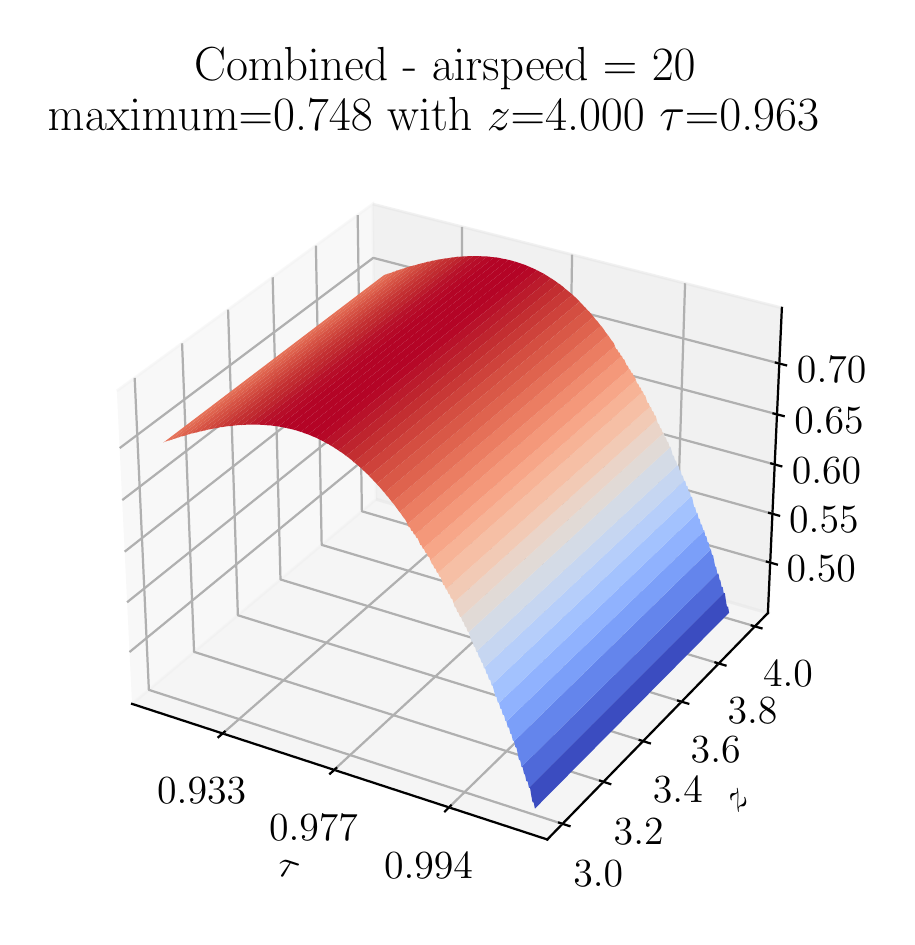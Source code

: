 \begingroup%
\makeatletter%
\begin{pgfpicture}%
\pgfpathrectangle{\pgfpointorigin}{\pgfqpoint{4.295in}{4.445in}}%
\pgfusepath{use as bounding box, clip}%
\begin{pgfscope}%
\pgfsetbuttcap%
\pgfsetmiterjoin%
\definecolor{currentfill}{rgb}{1.0,1.0,1.0}%
\pgfsetfillcolor{currentfill}%
\pgfsetlinewidth{0.0pt}%
\definecolor{currentstroke}{rgb}{1.0,1.0,1.0}%
\pgfsetstrokecolor{currentstroke}%
\pgfsetdash{}{0pt}%
\pgfpathmoveto{\pgfqpoint{0.0in}{0.0in}}%
\pgfpathlineto{\pgfqpoint{4.295in}{0.0in}}%
\pgfpathlineto{\pgfqpoint{4.295in}{4.445in}}%
\pgfpathlineto{\pgfqpoint{0.0in}{4.445in}}%
\pgfpathclose%
\pgfusepath{fill}%
\end{pgfscope}%
\begin{pgfscope}%
\pgfsetbuttcap%
\pgfsetmiterjoin%
\definecolor{currentfill}{rgb}{1.0,1.0,1.0}%
\pgfsetfillcolor{currentfill}%
\pgfsetlinewidth{0.0pt}%
\definecolor{currentstroke}{rgb}{0.0,0.0,0.0}%
\pgfsetstrokecolor{currentstroke}%
\pgfsetstrokeopacity{0.0}%
\pgfsetdash{}{0pt}%
\pgfpathmoveto{\pgfqpoint{0.243in}{0.153in}}%
\pgfpathlineto{\pgfqpoint{3.939in}{0.153in}}%
\pgfpathlineto{\pgfqpoint{3.939in}{3.849in}}%
\pgfpathlineto{\pgfqpoint{0.243in}{3.849in}}%
\pgfpathclose%
\pgfusepath{fill}%
\end{pgfscope}%
\begin{pgfscope}%
\pgfsetbuttcap%
\pgfsetmiterjoin%
\definecolor{currentfill}{rgb}{0.95,0.95,0.95}%
\pgfsetfillcolor{currentfill}%
\pgfsetfillopacity{0.5}%
\pgfsetlinewidth{1.004pt}%
\definecolor{currentstroke}{rgb}{0.95,0.95,0.95}%
\pgfsetstrokecolor{currentstroke}%
\pgfsetstrokeopacity{0.5}%
\pgfsetdash{}{0pt}%
\pgfpathmoveto{\pgfqpoint{0.522in}{1.064in}}%
\pgfpathlineto{\pgfqpoint{1.742in}{2.087in}}%
\pgfpathlineto{\pgfqpoint{1.725in}{3.563in}}%
\pgfpathlineto{\pgfqpoint{0.446in}{2.629in}}%
\pgfusepath{stroke,fill}%
\end{pgfscope}%
\begin{pgfscope}%
\pgfsetbuttcap%
\pgfsetmiterjoin%
\definecolor{currentfill}{rgb}{0.9,0.9,0.9}%
\pgfsetfillcolor{currentfill}%
\pgfsetfillopacity{0.5}%
\pgfsetlinewidth{1.004pt}%
\definecolor{currentstroke}{rgb}{0.9,0.9,0.9}%
\pgfsetstrokecolor{currentstroke}%
\pgfsetstrokeopacity{0.5}%
\pgfsetdash{}{0pt}%
\pgfpathmoveto{\pgfqpoint{1.742in}{2.087in}}%
\pgfpathlineto{\pgfqpoint{3.701in}{1.518in}}%
\pgfpathlineto{\pgfqpoint{3.771in}{3.044in}}%
\pgfpathlineto{\pgfqpoint{1.725in}{3.563in}}%
\pgfusepath{stroke,fill}%
\end{pgfscope}%
\begin{pgfscope}%
\pgfsetbuttcap%
\pgfsetmiterjoin%
\definecolor{currentfill}{rgb}{0.925,0.925,0.925}%
\pgfsetfillcolor{currentfill}%
\pgfsetfillopacity{0.5}%
\pgfsetlinewidth{1.004pt}%
\definecolor{currentstroke}{rgb}{0.925,0.925,0.925}%
\pgfsetstrokecolor{currentstroke}%
\pgfsetstrokeopacity{0.5}%
\pgfsetdash{}{0pt}%
\pgfpathmoveto{\pgfqpoint{0.522in}{1.064in}}%
\pgfpathlineto{\pgfqpoint{2.598in}{0.386in}}%
\pgfpathlineto{\pgfqpoint{3.701in}{1.518in}}%
\pgfpathlineto{\pgfqpoint{1.742in}{2.087in}}%
\pgfusepath{stroke,fill}%
\end{pgfscope}%
\begin{pgfscope}%
\pgfsetrectcap%
\pgfsetroundjoin%
\pgfsetlinewidth{0.803pt}%
\definecolor{currentstroke}{rgb}{0.0,0.0,0.0}%
\pgfsetstrokecolor{currentstroke}%
\pgfsetdash{}{0pt}%
\pgfpathmoveto{\pgfqpoint{0.522in}{1.064in}}%
\pgfpathlineto{\pgfqpoint{2.598in}{0.386in}}%
\pgfusepath{stroke}%
\end{pgfscope}%
\begin{pgfscope}%
\definecolor{textcolor}{rgb}{0.0,0.0,0.0}%
\pgfsetstrokecolor{textcolor}%
\pgfsetfillcolor{textcolor}%
\pgftext[x=1.24in, y=0.213in, left, base,rotate=341.913]{\color{textcolor}\rmfamily\fontsize{14.0}{16.8}\selectfont \(\tau\)}%
\end{pgfscope}%
\begin{pgfscope}%
\pgfsetbuttcap%
\pgfsetroundjoin%
\pgfsetlinewidth{0.803pt}%
\definecolor{currentstroke}{rgb}{0.69,0.69,0.69}%
\pgfsetstrokecolor{currentstroke}%
\pgfsetdash{}{0pt}%
\pgfpathmoveto{\pgfqpoint{0.975in}{0.916in}}%
\pgfpathlineto{\pgfqpoint{2.171in}{1.962in}}%
\pgfpathlineto{\pgfqpoint{2.172in}{3.449in}}%
\pgfusepath{stroke}%
\end{pgfscope}%
\begin{pgfscope}%
\pgfsetbuttcap%
\pgfsetroundjoin%
\pgfsetlinewidth{0.803pt}%
\definecolor{currentstroke}{rgb}{0.69,0.69,0.69}%
\pgfsetstrokecolor{currentstroke}%
\pgfsetdash{}{0pt}%
\pgfpathmoveto{\pgfqpoint{1.532in}{0.734in}}%
\pgfpathlineto{\pgfqpoint{2.698in}{1.809in}}%
\pgfpathlineto{\pgfqpoint{2.722in}{3.31in}}%
\pgfusepath{stroke}%
\end{pgfscope}%
\begin{pgfscope}%
\pgfsetbuttcap%
\pgfsetroundjoin%
\pgfsetlinewidth{0.803pt}%
\definecolor{currentstroke}{rgb}{0.69,0.69,0.69}%
\pgfsetstrokecolor{currentstroke}%
\pgfsetdash{}{0pt}%
\pgfpathmoveto{\pgfqpoint{2.106in}{0.546in}}%
\pgfpathlineto{\pgfqpoint{3.239in}{1.652in}}%
\pgfpathlineto{\pgfqpoint{3.287in}{3.167in}}%
\pgfusepath{stroke}%
\end{pgfscope}%
\begin{pgfscope}%
\pgfsetrectcap%
\pgfsetroundjoin%
\pgfsetlinewidth{0.803pt}%
\definecolor{currentstroke}{rgb}{0.0,0.0,0.0}%
\pgfsetstrokecolor{currentstroke}%
\pgfsetdash{}{0pt}%
\pgfpathmoveto{\pgfqpoint{0.985in}{0.925in}}%
\pgfpathlineto{\pgfqpoint{0.954in}{0.898in}}%
\pgfusepath{stroke}%
\end{pgfscope}%
\begin{pgfscope}%
\definecolor{textcolor}{rgb}{0.0,0.0,0.0}%
\pgfsetstrokecolor{textcolor}%
\pgfsetfillcolor{textcolor}%
\pgftext[x=0.87in,y=0.696in,,top]{\color{textcolor}\rmfamily\fontsize{14.0}{16.8}\selectfont 0.933}%
\end{pgfscope}%
\begin{pgfscope}%
\pgfsetrectcap%
\pgfsetroundjoin%
\pgfsetlinewidth{0.803pt}%
\definecolor{currentstroke}{rgb}{0.0,0.0,0.0}%
\pgfsetstrokecolor{currentstroke}%
\pgfsetdash{}{0pt}%
\pgfpathmoveto{\pgfqpoint{1.543in}{0.743in}}%
\pgfpathlineto{\pgfqpoint{1.512in}{0.715in}}%
\pgfusepath{stroke}%
\end{pgfscope}%
\begin{pgfscope}%
\definecolor{textcolor}{rgb}{0.0,0.0,0.0}%
\pgfsetstrokecolor{textcolor}%
\pgfsetfillcolor{textcolor}%
\pgftext[x=1.429in,y=0.51in,,top]{\color{textcolor}\rmfamily\fontsize{14.0}{16.8}\selectfont 0.977}%
\end{pgfscope}%
\begin{pgfscope}%
\pgfsetrectcap%
\pgfsetroundjoin%
\pgfsetlinewidth{0.803pt}%
\definecolor{currentstroke}{rgb}{0.0,0.0,0.0}%
\pgfsetstrokecolor{currentstroke}%
\pgfsetdash{}{0pt}%
\pgfpathmoveto{\pgfqpoint{2.116in}{0.556in}}%
\pgfpathlineto{\pgfqpoint{2.087in}{0.527in}}%
\pgfusepath{stroke}%
\end{pgfscope}%
\begin{pgfscope}%
\definecolor{textcolor}{rgb}{0.0,0.0,0.0}%
\pgfsetstrokecolor{textcolor}%
\pgfsetfillcolor{textcolor}%
\pgftext[x=2.004in,y=0.318in,,top]{\color{textcolor}\rmfamily\fontsize{14.0}{16.8}\selectfont 0.994}%
\end{pgfscope}%
\begin{pgfscope}%
\pgfsetrectcap%
\pgfsetroundjoin%
\pgfsetlinewidth{0.803pt}%
\definecolor{currentstroke}{rgb}{0.0,0.0,0.0}%
\pgfsetstrokecolor{currentstroke}%
\pgfsetdash{}{0pt}%
\pgfpathmoveto{\pgfqpoint{3.701in}{1.518in}}%
\pgfpathlineto{\pgfqpoint{2.598in}{0.386in}}%
\pgfusepath{stroke}%
\end{pgfscope}%
\begin{pgfscope}%
\definecolor{textcolor}{rgb}{0.0,0.0,0.0}%
\pgfsetstrokecolor{textcolor}%
\pgfsetfillcolor{textcolor}%
\pgftext[x=3.55in, y=0.517in, left, base,rotate=45.742]{\color{textcolor}\rmfamily\fontsize{14.0}{16.8}\selectfont \(z\)}%
\end{pgfscope}%
\begin{pgfscope}%
\pgfsetbuttcap%
\pgfsetroundjoin%
\pgfsetlinewidth{0.803pt}%
\definecolor{currentstroke}{rgb}{0.69,0.69,0.69}%
\pgfsetstrokecolor{currentstroke}%
\pgfsetdash{}{0pt}%
\pgfpathmoveto{\pgfqpoint{0.535in}{2.694in}}%
\pgfpathlineto{\pgfqpoint{0.606in}{1.134in}}%
\pgfpathlineto{\pgfqpoint{2.674in}{0.464in}}%
\pgfusepath{stroke}%
\end{pgfscope}%
\begin{pgfscope}%
\pgfsetbuttcap%
\pgfsetroundjoin%
\pgfsetlinewidth{0.803pt}%
\definecolor{currentstroke}{rgb}{0.69,0.69,0.69}%
\pgfsetstrokecolor{currentstroke}%
\pgfsetdash{}{0pt}%
\pgfpathmoveto{\pgfqpoint{0.772in}{2.867in}}%
\pgfpathlineto{\pgfqpoint{0.832in}{1.324in}}%
\pgfpathlineto{\pgfqpoint{2.879in}{0.674in}}%
\pgfusepath{stroke}%
\end{pgfscope}%
\begin{pgfscope}%
\pgfsetbuttcap%
\pgfsetroundjoin%
\pgfsetlinewidth{0.803pt}%
\definecolor{currentstroke}{rgb}{0.69,0.69,0.69}%
\pgfsetstrokecolor{currentstroke}%
\pgfsetdash{}{0pt}%
\pgfpathmoveto{\pgfqpoint{1.002in}{3.035in}}%
\pgfpathlineto{\pgfqpoint{1.051in}{1.507in}}%
\pgfpathlineto{\pgfqpoint{3.077in}{0.878in}}%
\pgfusepath{stroke}%
\end{pgfscope}%
\begin{pgfscope}%
\pgfsetbuttcap%
\pgfsetroundjoin%
\pgfsetlinewidth{0.803pt}%
\definecolor{currentstroke}{rgb}{0.69,0.69,0.69}%
\pgfsetstrokecolor{currentstroke}%
\pgfsetdash{}{0pt}%
\pgfpathmoveto{\pgfqpoint{1.225in}{3.197in}}%
\pgfpathlineto{\pgfqpoint{1.264in}{1.686in}}%
\pgfpathlineto{\pgfqpoint{3.269in}{1.075in}}%
\pgfusepath{stroke}%
\end{pgfscope}%
\begin{pgfscope}%
\pgfsetbuttcap%
\pgfsetroundjoin%
\pgfsetlinewidth{0.803pt}%
\definecolor{currentstroke}{rgb}{0.69,0.69,0.69}%
\pgfsetstrokecolor{currentstroke}%
\pgfsetdash{}{0pt}%
\pgfpathmoveto{\pgfqpoint{1.441in}{3.355in}}%
\pgfpathlineto{\pgfqpoint{1.47in}{1.859in}}%
\pgfpathlineto{\pgfqpoint{3.456in}{1.266in}}%
\pgfusepath{stroke}%
\end{pgfscope}%
\begin{pgfscope}%
\pgfsetbuttcap%
\pgfsetroundjoin%
\pgfsetlinewidth{0.803pt}%
\definecolor{currentstroke}{rgb}{0.69,0.69,0.69}%
\pgfsetstrokecolor{currentstroke}%
\pgfsetdash{}{0pt}%
\pgfpathmoveto{\pgfqpoint{1.65in}{3.508in}}%
\pgfpathlineto{\pgfqpoint{1.671in}{2.027in}}%
\pgfpathlineto{\pgfqpoint{3.636in}{1.452in}}%
\pgfusepath{stroke}%
\end{pgfscope}%
\begin{pgfscope}%
\pgfsetrectcap%
\pgfsetroundjoin%
\pgfsetlinewidth{0.803pt}%
\definecolor{currentstroke}{rgb}{0.0,0.0,0.0}%
\pgfsetstrokecolor{currentstroke}%
\pgfsetdash{}{0pt}%
\pgfpathmoveto{\pgfqpoint{2.657in}{0.47in}}%
\pgfpathlineto{\pgfqpoint{2.709in}{0.453in}}%
\pgfusepath{stroke}%
\end{pgfscope}%
\begin{pgfscope}%
\definecolor{textcolor}{rgb}{0.0,0.0,0.0}%
\pgfsetstrokecolor{textcolor}%
\pgfsetfillcolor{textcolor}%
\pgftext[x=2.853in,y=0.278in,,top]{\color{textcolor}\rmfamily\fontsize{14.0}{16.8}\selectfont \(\displaystyle {3.0}\)}%
\end{pgfscope}%
\begin{pgfscope}%
\pgfsetrectcap%
\pgfsetroundjoin%
\pgfsetlinewidth{0.803pt}%
\definecolor{currentstroke}{rgb}{0.0,0.0,0.0}%
\pgfsetstrokecolor{currentstroke}%
\pgfsetdash{}{0pt}%
\pgfpathmoveto{\pgfqpoint{2.862in}{0.68in}}%
\pgfpathlineto{\pgfqpoint{2.913in}{0.663in}}%
\pgfusepath{stroke}%
\end{pgfscope}%
\begin{pgfscope}%
\definecolor{textcolor}{rgb}{0.0,0.0,0.0}%
\pgfsetstrokecolor{textcolor}%
\pgfsetfillcolor{textcolor}%
\pgftext[x=3.055in,y=0.491in,,top]{\color{textcolor}\rmfamily\fontsize{14.0}{16.8}\selectfont \(\displaystyle {3.2}\)}%
\end{pgfscope}%
\begin{pgfscope}%
\pgfsetrectcap%
\pgfsetroundjoin%
\pgfsetlinewidth{0.803pt}%
\definecolor{currentstroke}{rgb}{0.0,0.0,0.0}%
\pgfsetstrokecolor{currentstroke}%
\pgfsetdash{}{0pt}%
\pgfpathmoveto{\pgfqpoint{3.06in}{0.883in}}%
\pgfpathlineto{\pgfqpoint{3.111in}{0.867in}}%
\pgfusepath{stroke}%
\end{pgfscope}%
\begin{pgfscope}%
\definecolor{textcolor}{rgb}{0.0,0.0,0.0}%
\pgfsetstrokecolor{textcolor}%
\pgfsetfillcolor{textcolor}%
\pgftext[x=3.251in,y=0.698in,,top]{\color{textcolor}\rmfamily\fontsize{14.0}{16.8}\selectfont \(\displaystyle {3.4}\)}%
\end{pgfscope}%
\begin{pgfscope}%
\pgfsetrectcap%
\pgfsetroundjoin%
\pgfsetlinewidth{0.803pt}%
\definecolor{currentstroke}{rgb}{0.0,0.0,0.0}%
\pgfsetstrokecolor{currentstroke}%
\pgfsetdash{}{0pt}%
\pgfpathmoveto{\pgfqpoint{3.252in}{1.08in}}%
\pgfpathlineto{\pgfqpoint{3.303in}{1.065in}}%
\pgfusepath{stroke}%
\end{pgfscope}%
\begin{pgfscope}%
\definecolor{textcolor}{rgb}{0.0,0.0,0.0}%
\pgfsetstrokecolor{textcolor}%
\pgfsetfillcolor{textcolor}%
\pgftext[x=3.44in,y=0.898in,,top]{\color{textcolor}\rmfamily\fontsize{14.0}{16.8}\selectfont \(\displaystyle {3.6}\)}%
\end{pgfscope}%
\begin{pgfscope}%
\pgfsetrectcap%
\pgfsetroundjoin%
\pgfsetlinewidth{0.803pt}%
\definecolor{currentstroke}{rgb}{0.0,0.0,0.0}%
\pgfsetstrokecolor{currentstroke}%
\pgfsetdash{}{0pt}%
\pgfpathmoveto{\pgfqpoint{3.439in}{1.271in}}%
\pgfpathlineto{\pgfqpoint{3.489in}{1.256in}}%
\pgfusepath{stroke}%
\end{pgfscope}%
\begin{pgfscope}%
\definecolor{textcolor}{rgb}{0.0,0.0,0.0}%
\pgfsetstrokecolor{textcolor}%
\pgfsetfillcolor{textcolor}%
\pgftext[x=3.624in,y=1.092in,,top]{\color{textcolor}\rmfamily\fontsize{14.0}{16.8}\selectfont \(\displaystyle {3.8}\)}%
\end{pgfscope}%
\begin{pgfscope}%
\pgfsetrectcap%
\pgfsetroundjoin%
\pgfsetlinewidth{0.803pt}%
\definecolor{currentstroke}{rgb}{0.0,0.0,0.0}%
\pgfsetstrokecolor{currentstroke}%
\pgfsetdash{}{0pt}%
\pgfpathmoveto{\pgfqpoint{3.62in}{1.456in}}%
\pgfpathlineto{\pgfqpoint{3.669in}{1.442in}}%
\pgfusepath{stroke}%
\end{pgfscope}%
\begin{pgfscope}%
\definecolor{textcolor}{rgb}{0.0,0.0,0.0}%
\pgfsetstrokecolor{textcolor}%
\pgfsetfillcolor{textcolor}%
\pgftext[x=3.802in,y=1.28in,,top]{\color{textcolor}\rmfamily\fontsize{14.0}{16.8}\selectfont \(\displaystyle {4.0}\)}%
\end{pgfscope}%
\begin{pgfscope}%
\pgfsetrectcap%
\pgfsetroundjoin%
\pgfsetlinewidth{0.803pt}%
\definecolor{currentstroke}{rgb}{0.0,0.0,0.0}%
\pgfsetstrokecolor{currentstroke}%
\pgfsetdash{}{0pt}%
\pgfpathmoveto{\pgfqpoint{3.701in}{1.518in}}%
\pgfpathlineto{\pgfqpoint{3.771in}{3.044in}}%
\pgfusepath{stroke}%
\end{pgfscope}%
\begin{pgfscope}%
\pgfsetbuttcap%
\pgfsetroundjoin%
\pgfsetlinewidth{0.803pt}%
\definecolor{currentstroke}{rgb}{0.69,0.69,0.69}%
\pgfsetstrokecolor{currentstroke}%
\pgfsetdash{}{0pt}%
\pgfpathmoveto{\pgfqpoint{3.712in}{1.77in}}%
\pgfpathlineto{\pgfqpoint{1.739in}{2.332in}}%
\pgfpathlineto{\pgfqpoint{0.509in}{1.323in}}%
\pgfusepath{stroke}%
\end{pgfscope}%
\begin{pgfscope}%
\pgfsetbuttcap%
\pgfsetroundjoin%
\pgfsetlinewidth{0.803pt}%
\definecolor{currentstroke}{rgb}{0.69,0.69,0.69}%
\pgfsetstrokecolor{currentstroke}%
\pgfsetdash{}{0pt}%
\pgfpathmoveto{\pgfqpoint{3.724in}{2.014in}}%
\pgfpathlineto{\pgfqpoint{1.737in}{2.567in}}%
\pgfpathlineto{\pgfqpoint{0.497in}{1.572in}}%
\pgfusepath{stroke}%
\end{pgfscope}%
\begin{pgfscope}%
\pgfsetbuttcap%
\pgfsetroundjoin%
\pgfsetlinewidth{0.803pt}%
\definecolor{currentstroke}{rgb}{0.69,0.69,0.69}%
\pgfsetstrokecolor{currentstroke}%
\pgfsetdash{}{0pt}%
\pgfpathmoveto{\pgfqpoint{3.735in}{2.261in}}%
\pgfpathlineto{\pgfqpoint{1.734in}{2.806in}}%
\pgfpathlineto{\pgfqpoint{0.485in}{1.825in}}%
\pgfusepath{stroke}%
\end{pgfscope}%
\begin{pgfscope}%
\pgfsetbuttcap%
\pgfsetroundjoin%
\pgfsetlinewidth{0.803pt}%
\definecolor{currentstroke}{rgb}{0.69,0.69,0.69}%
\pgfsetstrokecolor{currentstroke}%
\pgfsetdash{}{0pt}%
\pgfpathmoveto{\pgfqpoint{3.746in}{2.512in}}%
\pgfpathlineto{\pgfqpoint{1.731in}{3.048in}}%
\pgfpathlineto{\pgfqpoint{0.473in}{2.083in}}%
\pgfusepath{stroke}%
\end{pgfscope}%
\begin{pgfscope}%
\pgfsetbuttcap%
\pgfsetroundjoin%
\pgfsetlinewidth{0.803pt}%
\definecolor{currentstroke}{rgb}{0.69,0.69,0.69}%
\pgfsetstrokecolor{currentstroke}%
\pgfsetdash{}{0pt}%
\pgfpathmoveto{\pgfqpoint{3.758in}{2.766in}}%
\pgfpathlineto{\pgfqpoint{1.728in}{3.294in}}%
\pgfpathlineto{\pgfqpoint{0.46in}{2.343in}}%
\pgfusepath{stroke}%
\end{pgfscope}%
\begin{pgfscope}%
\pgfsetrectcap%
\pgfsetroundjoin%
\pgfsetlinewidth{0.803pt}%
\definecolor{currentstroke}{rgb}{0.0,0.0,0.0}%
\pgfsetstrokecolor{currentstroke}%
\pgfsetdash{}{0pt}%
\pgfpathmoveto{\pgfqpoint{3.696in}{1.775in}}%
\pgfpathlineto{\pgfqpoint{3.746in}{1.761in}}%
\pgfusepath{stroke}%
\end{pgfscope}%
\begin{pgfscope}%
\definecolor{textcolor}{rgb}{0.0,0.0,0.0}%
\pgfsetstrokecolor{textcolor}%
\pgfsetfillcolor{textcolor}%
\pgftext[x=3.968in,y=1.806in,,top]{\color{textcolor}\rmfamily\fontsize{14.0}{16.8}\selectfont \(\displaystyle {0.50}\)}%
\end{pgfscope}%
\begin{pgfscope}%
\pgfsetrectcap%
\pgfsetroundjoin%
\pgfsetlinewidth{0.803pt}%
\definecolor{currentstroke}{rgb}{0.0,0.0,0.0}%
\pgfsetstrokecolor{currentstroke}%
\pgfsetdash{}{0pt}%
\pgfpathmoveto{\pgfqpoint{3.707in}{2.019in}}%
\pgfpathlineto{\pgfqpoint{3.757in}{2.005in}}%
\pgfusepath{stroke}%
\end{pgfscope}%
\begin{pgfscope}%
\definecolor{textcolor}{rgb}{0.0,0.0,0.0}%
\pgfsetstrokecolor{textcolor}%
\pgfsetfillcolor{textcolor}%
\pgftext[x=3.981in,y=2.049in,,top]{\color{textcolor}\rmfamily\fontsize{14.0}{16.8}\selectfont \(\displaystyle {0.55}\)}%
\end{pgfscope}%
\begin{pgfscope}%
\pgfsetrectcap%
\pgfsetroundjoin%
\pgfsetlinewidth{0.803pt}%
\definecolor{currentstroke}{rgb}{0.0,0.0,0.0}%
\pgfsetstrokecolor{currentstroke}%
\pgfsetdash{}{0pt}%
\pgfpathmoveto{\pgfqpoint{3.718in}{2.266in}}%
\pgfpathlineto{\pgfqpoint{3.768in}{2.252in}}%
\pgfusepath{stroke}%
\end{pgfscope}%
\begin{pgfscope}%
\definecolor{textcolor}{rgb}{0.0,0.0,0.0}%
\pgfsetstrokecolor{textcolor}%
\pgfsetfillcolor{textcolor}%
\pgftext[x=3.994in,y=2.296in,,top]{\color{textcolor}\rmfamily\fontsize{14.0}{16.8}\selectfont \(\displaystyle {0.60}\)}%
\end{pgfscope}%
\begin{pgfscope}%
\pgfsetrectcap%
\pgfsetroundjoin%
\pgfsetlinewidth{0.803pt}%
\definecolor{currentstroke}{rgb}{0.0,0.0,0.0}%
\pgfsetstrokecolor{currentstroke}%
\pgfsetdash{}{0pt}%
\pgfpathmoveto{\pgfqpoint{3.729in}{2.516in}}%
\pgfpathlineto{\pgfqpoint{3.78in}{2.503in}}%
\pgfusepath{stroke}%
\end{pgfscope}%
\begin{pgfscope}%
\definecolor{textcolor}{rgb}{0.0,0.0,0.0}%
\pgfsetstrokecolor{textcolor}%
\pgfsetfillcolor{textcolor}%
\pgftext[x=4.007in,y=2.546in,,top]{\color{textcolor}\rmfamily\fontsize{14.0}{16.8}\selectfont \(\displaystyle {0.65}\)}%
\end{pgfscope}%
\begin{pgfscope}%
\pgfsetrectcap%
\pgfsetroundjoin%
\pgfsetlinewidth{0.803pt}%
\definecolor{currentstroke}{rgb}{0.0,0.0,0.0}%
\pgfsetstrokecolor{currentstroke}%
\pgfsetdash{}{0pt}%
\pgfpathmoveto{\pgfqpoint{3.741in}{2.77in}}%
\pgfpathlineto{\pgfqpoint{3.792in}{2.757in}}%
\pgfusepath{stroke}%
\end{pgfscope}%
\begin{pgfscope}%
\definecolor{textcolor}{rgb}{0.0,0.0,0.0}%
\pgfsetstrokecolor{textcolor}%
\pgfsetfillcolor{textcolor}%
\pgftext[x=4.02in,y=2.799in,,top]{\color{textcolor}\rmfamily\fontsize{14.0}{16.8}\selectfont \(\displaystyle {0.70}\)}%
\end{pgfscope}%
\begin{pgfscope}%
\pgfpathrectangle{\pgfqpoint{0.243in}{0.153in}}{\pgfqpoint{3.696in}{3.696in}}%
\pgfusepath{clip}%
\pgfsetbuttcap%
\pgfsetroundjoin%
\definecolor{currentfill}{rgb}{0.903,0.448,0.35}%
\pgfsetfillcolor{currentfill}%
\pgfsetlinewidth{0.0pt}%
\definecolor{currentstroke}{rgb}{0.0,0.0,0.0}%
\pgfsetstrokecolor{currentstroke}%
\pgfsetdash{}{0pt}%
\pgfpathmoveto{\pgfqpoint{0.678in}{2.37in}}%
\pgfpathlineto{\pgfqpoint{0.683in}{2.373in}}%
\pgfpathlineto{\pgfqpoint{0.689in}{2.376in}}%
\pgfpathlineto{\pgfqpoint{0.695in}{2.377in}}%
\pgfpathlineto{\pgfqpoint{0.701in}{2.38in}}%
\pgfpathlineto{\pgfqpoint{0.707in}{2.38in}}%
\pgfpathlineto{\pgfqpoint{0.713in}{2.383in}}%
\pgfpathlineto{\pgfqpoint{1.812in}{3.218in}}%
\pgfpathlineto{\pgfqpoint{1.806in}{3.216in}}%
\pgfpathlineto{\pgfqpoint{1.8in}{3.215in}}%
\pgfpathlineto{\pgfqpoint{1.795in}{3.212in}}%
\pgfpathlineto{\pgfqpoint{1.789in}{3.211in}}%
\pgfpathlineto{\pgfqpoint{1.783in}{3.208in}}%
\pgfpathlineto{\pgfqpoint{1.778in}{3.205in}}%
\pgfpathclose%
\pgfusepath{fill}%
\end{pgfscope}%
\begin{pgfscope}%
\pgfpathrectangle{\pgfqpoint{0.243in}{0.153in}}{\pgfqpoint{3.696in}{3.696in}}%
\pgfusepath{clip}%
\pgfsetbuttcap%
\pgfsetroundjoin%
\definecolor{currentfill}{rgb}{0.888,0.418,0.328}%
\pgfsetfillcolor{currentfill}%
\pgfsetlinewidth{0.0pt}%
\definecolor{currentstroke}{rgb}{0.0,0.0,0.0}%
\pgfsetstrokecolor{currentstroke}%
\pgfsetdash{}{0pt}%
\pgfpathmoveto{\pgfqpoint{0.713in}{2.383in}}%
\pgfpathlineto{\pgfqpoint{0.718in}{2.384in}}%
\pgfpathlineto{\pgfqpoint{0.724in}{2.386in}}%
\pgfpathlineto{\pgfqpoint{0.73in}{2.389in}}%
\pgfpathlineto{\pgfqpoint{0.736in}{2.39in}}%
\pgfpathlineto{\pgfqpoint{0.742in}{2.392in}}%
\pgfpathlineto{\pgfqpoint{0.748in}{2.395in}}%
\pgfpathlineto{\pgfqpoint{1.846in}{3.231in}}%
\pgfpathlineto{\pgfqpoint{1.84in}{3.228in}}%
\pgfpathlineto{\pgfqpoint{1.834in}{3.225in}}%
\pgfpathlineto{\pgfqpoint{1.829in}{3.225in}}%
\pgfpathlineto{\pgfqpoint{1.823in}{3.222in}}%
\pgfpathlineto{\pgfqpoint{1.817in}{3.219in}}%
\pgfpathlineto{\pgfqpoint{1.812in}{3.218in}}%
\pgfpathclose%
\pgfusepath{fill}%
\end{pgfscope}%
\begin{pgfscope}%
\pgfpathrectangle{\pgfqpoint{0.243in}{0.153in}}{\pgfqpoint{3.696in}{3.696in}}%
\pgfusepath{clip}%
\pgfsetbuttcap%
\pgfsetroundjoin%
\definecolor{currentfill}{rgb}{0.873,0.387,0.306}%
\pgfsetfillcolor{currentfill}%
\pgfsetlinewidth{0.0pt}%
\definecolor{currentstroke}{rgb}{0.0,0.0,0.0}%
\pgfsetstrokecolor{currentstroke}%
\pgfsetdash{}{0pt}%
\pgfpathmoveto{\pgfqpoint{0.748in}{2.395in}}%
\pgfpathlineto{\pgfqpoint{0.754in}{2.396in}}%
\pgfpathlineto{\pgfqpoint{0.759in}{2.398in}}%
\pgfpathlineto{\pgfqpoint{0.765in}{2.401in}}%
\pgfpathlineto{\pgfqpoint{0.771in}{2.401in}}%
\pgfpathlineto{\pgfqpoint{0.777in}{2.403in}}%
\pgfpathlineto{\pgfqpoint{0.783in}{2.404in}}%
\pgfpathlineto{\pgfqpoint{1.88in}{3.24in}}%
\pgfpathlineto{\pgfqpoint{1.874in}{3.24in}}%
\pgfpathlineto{\pgfqpoint{1.869in}{3.237in}}%
\pgfpathlineto{\pgfqpoint{1.863in}{3.236in}}%
\pgfpathlineto{\pgfqpoint{1.857in}{3.234in}}%
\pgfpathlineto{\pgfqpoint{1.852in}{3.231in}}%
\pgfpathlineto{\pgfqpoint{1.846in}{3.231in}}%
\pgfpathclose%
\pgfusepath{fill}%
\end{pgfscope}%
\begin{pgfscope}%
\pgfpathrectangle{\pgfqpoint{0.243in}{0.153in}}{\pgfqpoint{3.696in}{3.696in}}%
\pgfusepath{clip}%
\pgfsetbuttcap%
\pgfsetroundjoin%
\definecolor{currentfill}{rgb}{0.861,0.363,0.291}%
\pgfsetfillcolor{currentfill}%
\pgfsetlinewidth{0.0pt}%
\definecolor{currentstroke}{rgb}{0.0,0.0,0.0}%
\pgfsetstrokecolor{currentstroke}%
\pgfsetdash{}{0pt}%
\pgfpathmoveto{\pgfqpoint{0.783in}{2.404in}}%
\pgfpathlineto{\pgfqpoint{0.789in}{2.406in}}%
\pgfpathlineto{\pgfqpoint{0.795in}{2.409in}}%
\pgfpathlineto{\pgfqpoint{0.801in}{2.411in}}%
\pgfpathlineto{\pgfqpoint{0.807in}{2.411in}}%
\pgfpathlineto{\pgfqpoint{0.812in}{2.414in}}%
\pgfpathlineto{\pgfqpoint{0.818in}{2.416in}}%
\pgfpathlineto{\pgfqpoint{1.914in}{3.252in}}%
\pgfpathlineto{\pgfqpoint{1.909in}{3.25in}}%
\pgfpathlineto{\pgfqpoint{1.903in}{3.248in}}%
\pgfpathlineto{\pgfqpoint{1.897in}{3.247in}}%
\pgfpathlineto{\pgfqpoint{1.891in}{3.245in}}%
\pgfpathlineto{\pgfqpoint{1.886in}{3.243in}}%
\pgfpathlineto{\pgfqpoint{1.88in}{3.24in}}%
\pgfpathclose%
\pgfusepath{fill}%
\end{pgfscope}%
\begin{pgfscope}%
\pgfpathrectangle{\pgfqpoint{0.243in}{0.153in}}{\pgfqpoint{3.696in}{3.696in}}%
\pgfusepath{clip}%
\pgfsetbuttcap%
\pgfsetroundjoin%
\definecolor{currentfill}{rgb}{0.844,0.33,0.27}%
\pgfsetfillcolor{currentfill}%
\pgfsetlinewidth{0.0pt}%
\definecolor{currentstroke}{rgb}{0.0,0.0,0.0}%
\pgfsetstrokecolor{currentstroke}%
\pgfsetdash{}{0pt}%
\pgfpathmoveto{\pgfqpoint{0.818in}{2.416in}}%
\pgfpathlineto{\pgfqpoint{0.824in}{2.416in}}%
\pgfpathlineto{\pgfqpoint{0.83in}{2.418in}}%
\pgfpathlineto{\pgfqpoint{0.836in}{2.42in}}%
\pgfpathlineto{\pgfqpoint{0.842in}{2.42in}}%
\pgfpathlineto{\pgfqpoint{0.848in}{2.422in}}%
\pgfpathlineto{\pgfqpoint{0.854in}{2.424in}}%
\pgfpathlineto{\pgfqpoint{1.949in}{3.261in}}%
\pgfpathlineto{\pgfqpoint{1.943in}{3.259in}}%
\pgfpathlineto{\pgfqpoint{1.937in}{3.257in}}%
\pgfpathlineto{\pgfqpoint{1.931in}{3.257in}}%
\pgfpathlineto{\pgfqpoint{1.926in}{3.255in}}%
\pgfpathlineto{\pgfqpoint{1.92in}{3.253in}}%
\pgfpathlineto{\pgfqpoint{1.914in}{3.252in}}%
\pgfpathclose%
\pgfusepath{fill}%
\end{pgfscope}%
\begin{pgfscope}%
\pgfpathrectangle{\pgfqpoint{0.243in}{0.153in}}{\pgfqpoint{3.696in}{3.696in}}%
\pgfusepath{clip}%
\pgfsetbuttcap%
\pgfsetroundjoin%
\definecolor{currentfill}{rgb}{0.83,0.305,0.255}%
\pgfsetfillcolor{currentfill}%
\pgfsetlinewidth{0.0pt}%
\definecolor{currentstroke}{rgb}{0.0,0.0,0.0}%
\pgfsetstrokecolor{currentstroke}%
\pgfsetdash{}{0pt}%
\pgfpathmoveto{\pgfqpoint{0.854in}{2.424in}}%
\pgfpathlineto{\pgfqpoint{0.86in}{2.426in}}%
\pgfpathlineto{\pgfqpoint{0.866in}{2.426in}}%
\pgfpathlineto{\pgfqpoint{0.872in}{2.428in}}%
\pgfpathlineto{\pgfqpoint{0.878in}{2.43in}}%
\pgfpathlineto{\pgfqpoint{0.884in}{2.43in}}%
\pgfpathlineto{\pgfqpoint{0.89in}{2.432in}}%
\pgfpathlineto{\pgfqpoint{1.983in}{3.27in}}%
\pgfpathlineto{\pgfqpoint{1.977in}{3.268in}}%
\pgfpathlineto{\pgfqpoint{1.972in}{3.267in}}%
\pgfpathlineto{\pgfqpoint{1.966in}{3.266in}}%
\pgfpathlineto{\pgfqpoint{1.96in}{3.264in}}%
\pgfpathlineto{\pgfqpoint{1.954in}{3.263in}}%
\pgfpathlineto{\pgfqpoint{1.949in}{3.261in}}%
\pgfpathclose%
\pgfusepath{fill}%
\end{pgfscope}%
\begin{pgfscope}%
\pgfpathrectangle{\pgfqpoint{0.243in}{0.153in}}{\pgfqpoint{3.696in}{3.696in}}%
\pgfusepath{clip}%
\pgfsetbuttcap%
\pgfsetroundjoin%
\definecolor{currentfill}{rgb}{0.816,0.278,0.24}%
\pgfsetfillcolor{currentfill}%
\pgfsetlinewidth{0.0pt}%
\definecolor{currentstroke}{rgb}{0.0,0.0,0.0}%
\pgfsetstrokecolor{currentstroke}%
\pgfsetdash{}{0pt}%
\pgfpathmoveto{\pgfqpoint{0.89in}{2.432in}}%
\pgfpathlineto{\pgfqpoint{0.896in}{2.434in}}%
\pgfpathlineto{\pgfqpoint{0.901in}{2.435in}}%
\pgfpathlineto{\pgfqpoint{0.907in}{2.437in}}%
\pgfpathlineto{\pgfqpoint{0.913in}{2.437in}}%
\pgfpathlineto{\pgfqpoint{0.919in}{2.438in}}%
\pgfpathlineto{\pgfqpoint{0.925in}{2.44in}}%
\pgfpathlineto{\pgfqpoint{2.018in}{3.278in}}%
\pgfpathlineto{\pgfqpoint{2.012in}{3.276in}}%
\pgfpathlineto{\pgfqpoint{2.006in}{3.275in}}%
\pgfpathlineto{\pgfqpoint{2.0in}{3.275in}}%
\pgfpathlineto{\pgfqpoint{1.995in}{3.273in}}%
\pgfpathlineto{\pgfqpoint{1.989in}{3.271in}}%
\pgfpathlineto{\pgfqpoint{1.983in}{3.27in}}%
\pgfpathclose%
\pgfusepath{fill}%
\end{pgfscope}%
\begin{pgfscope}%
\pgfpathrectangle{\pgfqpoint{0.243in}{0.153in}}{\pgfqpoint{3.696in}{3.696in}}%
\pgfusepath{clip}%
\pgfsetbuttcap%
\pgfsetroundjoin%
\definecolor{currentfill}{rgb}{0.23,0.299,0.754}%
\pgfsetfillcolor{currentfill}%
\pgfsetlinewidth{0.0pt}%
\definecolor{currentstroke}{rgb}{0.0,0.0,0.0}%
\pgfsetstrokecolor{currentstroke}%
\pgfsetdash{}{0pt}%
\pgfpathmoveto{\pgfqpoint{2.506in}{0.645in}}%
\pgfpathlineto{\pgfqpoint{2.512in}{0.643in}}%
\pgfpathlineto{\pgfqpoint{2.518in}{0.605in}}%
\pgfpathlineto{\pgfqpoint{2.524in}{0.573in}}%
\pgfpathlineto{\pgfqpoint{2.53in}{0.571in}}%
\pgfpathlineto{\pgfqpoint{2.536in}{0.54in}}%
\pgfpathlineto{\pgfqpoint{3.507in}{1.52in}}%
\pgfpathlineto{\pgfqpoint{3.502in}{1.55in}}%
\pgfpathlineto{\pgfqpoint{3.496in}{1.551in}}%
\pgfpathlineto{\pgfqpoint{3.491in}{1.581in}}%
\pgfpathlineto{\pgfqpoint{3.486in}{1.617in}}%
\pgfpathlineto{\pgfqpoint{3.48in}{1.619in}}%
\pgfpathclose%
\pgfusepath{fill}%
\end{pgfscope}%
\begin{pgfscope}%
\pgfpathrectangle{\pgfqpoint{0.243in}{0.153in}}{\pgfqpoint{3.696in}{3.696in}}%
\pgfusepath{clip}%
\pgfsetbuttcap%
\pgfsetroundjoin%
\definecolor{currentfill}{rgb}{0.801,0.251,0.226}%
\pgfsetfillcolor{currentfill}%
\pgfsetlinewidth{0.0pt}%
\definecolor{currentstroke}{rgb}{0.0,0.0,0.0}%
\pgfsetstrokecolor{currentstroke}%
\pgfsetdash{}{0pt}%
\pgfpathmoveto{\pgfqpoint{0.925in}{2.44in}}%
\pgfpathlineto{\pgfqpoint{0.931in}{2.441in}}%
\pgfpathlineto{\pgfqpoint{0.937in}{2.441in}}%
\pgfpathlineto{\pgfqpoint{0.943in}{2.443in}}%
\pgfpathlineto{\pgfqpoint{0.949in}{2.444in}}%
\pgfpathlineto{\pgfqpoint{0.955in}{2.445in}}%
\pgfpathlineto{\pgfqpoint{0.961in}{2.447in}}%
\pgfpathlineto{\pgfqpoint{2.052in}{3.285in}}%
\pgfpathlineto{\pgfqpoint{2.047in}{3.284in}}%
\pgfpathlineto{\pgfqpoint{2.041in}{3.283in}}%
\pgfpathlineto{\pgfqpoint{2.035in}{3.281in}}%
\pgfpathlineto{\pgfqpoint{2.029in}{3.28in}}%
\pgfpathlineto{\pgfqpoint{2.024in}{3.28in}}%
\pgfpathlineto{\pgfqpoint{2.018in}{3.278in}}%
\pgfpathclose%
\pgfusepath{fill}%
\end{pgfscope}%
\begin{pgfscope}%
\pgfpathrectangle{\pgfqpoint{0.243in}{0.153in}}{\pgfqpoint{3.696in}{3.696in}}%
\pgfusepath{clip}%
\pgfsetbuttcap%
\pgfsetroundjoin%
\definecolor{currentfill}{rgb}{0.309,0.413,0.85}%
\pgfsetfillcolor{currentfill}%
\pgfsetlinewidth{0.0pt}%
\definecolor{currentstroke}{rgb}{0.0,0.0,0.0}%
\pgfsetstrokecolor{currentstroke}%
\pgfsetdash{}{0pt}%
\pgfpathmoveto{\pgfqpoint{2.469in}{0.749in}}%
\pgfpathlineto{\pgfqpoint{2.475in}{0.747in}}%
\pgfpathlineto{\pgfqpoint{2.481in}{0.717in}}%
\pgfpathlineto{\pgfqpoint{2.487in}{0.709in}}%
\pgfpathlineto{\pgfqpoint{2.493in}{0.678in}}%
\pgfpathlineto{\pgfqpoint{2.5in}{0.676in}}%
\pgfpathlineto{\pgfqpoint{2.506in}{0.645in}}%
\pgfpathlineto{\pgfqpoint{3.48in}{1.619in}}%
\pgfpathlineto{\pgfqpoint{3.475in}{1.648in}}%
\pgfpathlineto{\pgfqpoint{3.469in}{1.65in}}%
\pgfpathlineto{\pgfqpoint{3.464in}{1.68in}}%
\pgfpathlineto{\pgfqpoint{3.459in}{1.686in}}%
\pgfpathlineto{\pgfqpoint{3.454in}{1.715in}}%
\pgfpathlineto{\pgfqpoint{3.448in}{1.716in}}%
\pgfpathclose%
\pgfusepath{fill}%
\end{pgfscope}%
\begin{pgfscope}%
\pgfpathrectangle{\pgfqpoint{0.243in}{0.153in}}{\pgfqpoint{3.696in}{3.696in}}%
\pgfusepath{clip}%
\pgfsetbuttcap%
\pgfsetroundjoin%
\definecolor{currentfill}{rgb}{0.785,0.221,0.212}%
\pgfsetfillcolor{currentfill}%
\pgfsetlinewidth{0.0pt}%
\definecolor{currentstroke}{rgb}{0.0,0.0,0.0}%
\pgfsetstrokecolor{currentstroke}%
\pgfsetdash{}{0pt}%
\pgfpathmoveto{\pgfqpoint{0.961in}{2.447in}}%
\pgfpathlineto{\pgfqpoint{0.967in}{2.448in}}%
\pgfpathlineto{\pgfqpoint{0.973in}{2.448in}}%
\pgfpathlineto{\pgfqpoint{0.979in}{2.449in}}%
\pgfpathlineto{\pgfqpoint{0.985in}{2.45in}}%
\pgfpathlineto{\pgfqpoint{0.991in}{2.451in}}%
\pgfpathlineto{\pgfqpoint{0.997in}{2.452in}}%
\pgfpathlineto{\pgfqpoint{2.087in}{3.291in}}%
\pgfpathlineto{\pgfqpoint{2.081in}{3.29in}}%
\pgfpathlineto{\pgfqpoint{2.076in}{3.289in}}%
\pgfpathlineto{\pgfqpoint{2.07in}{3.288in}}%
\pgfpathlineto{\pgfqpoint{2.064in}{3.287in}}%
\pgfpathlineto{\pgfqpoint{2.058in}{3.287in}}%
\pgfpathlineto{\pgfqpoint{2.052in}{3.285in}}%
\pgfpathclose%
\pgfusepath{fill}%
\end{pgfscope}%
\begin{pgfscope}%
\pgfpathrectangle{\pgfqpoint{0.243in}{0.153in}}{\pgfqpoint{3.696in}{3.696in}}%
\pgfusepath{clip}%
\pgfsetbuttcap%
\pgfsetroundjoin%
\definecolor{currentfill}{rgb}{0.769,0.189,0.198}%
\pgfsetfillcolor{currentfill}%
\pgfsetlinewidth{0.0pt}%
\definecolor{currentstroke}{rgb}{0.0,0.0,0.0}%
\pgfsetstrokecolor{currentstroke}%
\pgfsetdash{}{0pt}%
\pgfpathmoveto{\pgfqpoint{0.997in}{2.452in}}%
\pgfpathlineto{\pgfqpoint{1.003in}{2.453in}}%
\pgfpathlineto{\pgfqpoint{1.009in}{2.453in}}%
\pgfpathlineto{\pgfqpoint{1.015in}{2.453in}}%
\pgfpathlineto{\pgfqpoint{1.022in}{2.454in}}%
\pgfpathlineto{\pgfqpoint{1.028in}{2.455in}}%
\pgfpathlineto{\pgfqpoint{1.034in}{2.456in}}%
\pgfpathlineto{\pgfqpoint{2.122in}{3.296in}}%
\pgfpathlineto{\pgfqpoint{2.116in}{3.295in}}%
\pgfpathlineto{\pgfqpoint{2.11in}{3.294in}}%
\pgfpathlineto{\pgfqpoint{2.105in}{3.293in}}%
\pgfpathlineto{\pgfqpoint{2.099in}{3.292in}}%
\pgfpathlineto{\pgfqpoint{2.093in}{3.292in}}%
\pgfpathlineto{\pgfqpoint{2.087in}{3.291in}}%
\pgfpathclose%
\pgfusepath{fill}%
\end{pgfscope}%
\begin{pgfscope}%
\pgfpathrectangle{\pgfqpoint{0.243in}{0.153in}}{\pgfqpoint{3.696in}{3.696in}}%
\pgfusepath{clip}%
\pgfsetbuttcap%
\pgfsetroundjoin%
\definecolor{currentfill}{rgb}{0.394,0.522,0.925}%
\pgfsetfillcolor{currentfill}%
\pgfsetlinewidth{0.0pt}%
\definecolor{currentstroke}{rgb}{0.0,0.0,0.0}%
\pgfsetstrokecolor{currentstroke}%
\pgfsetdash{}{0pt}%
\pgfpathmoveto{\pgfqpoint{2.432in}{0.877in}}%
\pgfpathlineto{\pgfqpoint{2.438in}{0.848in}}%
\pgfpathlineto{\pgfqpoint{2.444in}{0.845in}}%
\pgfpathlineto{\pgfqpoint{2.45in}{0.816in}}%
\pgfpathlineto{\pgfqpoint{2.456in}{0.786in}}%
\pgfpathlineto{\pgfqpoint{2.463in}{0.78in}}%
\pgfpathlineto{\pgfqpoint{2.469in}{0.749in}}%
\pgfpathlineto{\pgfqpoint{3.448in}{1.716in}}%
\pgfpathlineto{\pgfqpoint{3.443in}{1.746in}}%
\pgfpathlineto{\pgfqpoint{3.437in}{1.752in}}%
\pgfpathlineto{\pgfqpoint{3.432in}{1.78in}}%
\pgfpathlineto{\pgfqpoint{3.427in}{1.807in}}%
\pgfpathlineto{\pgfqpoint{3.421in}{1.81in}}%
\pgfpathlineto{\pgfqpoint{3.416in}{1.837in}}%
\pgfpathclose%
\pgfusepath{fill}%
\end{pgfscope}%
\begin{pgfscope}%
\pgfpathrectangle{\pgfqpoint{0.243in}{0.153in}}{\pgfqpoint{3.696in}{3.696in}}%
\pgfusepath{clip}%
\pgfsetbuttcap%
\pgfsetroundjoin%
\definecolor{currentfill}{rgb}{0.758,0.168,0.189}%
\pgfsetfillcolor{currentfill}%
\pgfsetlinewidth{0.0pt}%
\definecolor{currentstroke}{rgb}{0.0,0.0,0.0}%
\pgfsetstrokecolor{currentstroke}%
\pgfsetdash{}{0pt}%
\pgfpathmoveto{\pgfqpoint{1.034in}{2.456in}}%
\pgfpathlineto{\pgfqpoint{1.04in}{2.456in}}%
\pgfpathlineto{\pgfqpoint{1.046in}{2.457in}}%
\pgfpathlineto{\pgfqpoint{1.052in}{2.458in}}%
\pgfpathlineto{\pgfqpoint{1.058in}{2.458in}}%
\pgfpathlineto{\pgfqpoint{1.064in}{2.459in}}%
\pgfpathlineto{\pgfqpoint{1.07in}{2.458in}}%
\pgfpathlineto{\pgfqpoint{2.157in}{3.299in}}%
\pgfpathlineto{\pgfqpoint{2.151in}{3.3in}}%
\pgfpathlineto{\pgfqpoint{2.145in}{3.299in}}%
\pgfpathlineto{\pgfqpoint{2.14in}{3.298in}}%
\pgfpathlineto{\pgfqpoint{2.134in}{3.297in}}%
\pgfpathlineto{\pgfqpoint{2.128in}{3.297in}}%
\pgfpathlineto{\pgfqpoint{2.122in}{3.296in}}%
\pgfpathclose%
\pgfusepath{fill}%
\end{pgfscope}%
\begin{pgfscope}%
\pgfpathrectangle{\pgfqpoint{0.243in}{0.153in}}{\pgfqpoint{3.696in}{3.696in}}%
\pgfusepath{clip}%
\pgfsetbuttcap%
\pgfsetroundjoin%
\definecolor{currentfill}{rgb}{0.484,0.622,0.975}%
\pgfsetfillcolor{currentfill}%
\pgfsetlinewidth{0.0pt}%
\definecolor{currentstroke}{rgb}{0.0,0.0,0.0}%
\pgfsetstrokecolor{currentstroke}%
\pgfsetdash{}{0pt}%
\pgfpathmoveto{\pgfqpoint{2.394in}{0.976in}}%
\pgfpathlineto{\pgfqpoint{2.4in}{0.947in}}%
\pgfpathlineto{\pgfqpoint{2.407in}{0.945in}}%
\pgfpathlineto{\pgfqpoint{2.413in}{0.916in}}%
\pgfpathlineto{\pgfqpoint{2.419in}{0.912in}}%
\pgfpathlineto{\pgfqpoint{2.425in}{0.883in}}%
\pgfpathlineto{\pgfqpoint{2.432in}{0.877in}}%
\pgfpathlineto{\pgfqpoint{3.416in}{1.837in}}%
\pgfpathlineto{\pgfqpoint{3.41in}{1.843in}}%
\pgfpathlineto{\pgfqpoint{3.405in}{1.87in}}%
\pgfpathlineto{\pgfqpoint{3.399in}{1.874in}}%
\pgfpathlineto{\pgfqpoint{3.394in}{1.901in}}%
\pgfpathlineto{\pgfqpoint{3.388in}{1.903in}}%
\pgfpathlineto{\pgfqpoint{3.383in}{1.93in}}%
\pgfpathclose%
\pgfusepath{fill}%
\end{pgfscope}%
\begin{pgfscope}%
\pgfpathrectangle{\pgfqpoint{0.243in}{0.153in}}{\pgfqpoint{3.696in}{3.696in}}%
\pgfusepath{clip}%
\pgfsetbuttcap%
\pgfsetroundjoin%
\definecolor{currentfill}{rgb}{0.747,0.14,0.18}%
\pgfsetfillcolor{currentfill}%
\pgfsetlinewidth{0.0pt}%
\definecolor{currentstroke}{rgb}{0.0,0.0,0.0}%
\pgfsetstrokecolor{currentstroke}%
\pgfsetdash{}{0pt}%
\pgfpathmoveto{\pgfqpoint{1.07in}{2.458in}}%
\pgfpathlineto{\pgfqpoint{1.076in}{2.459in}}%
\pgfpathlineto{\pgfqpoint{1.082in}{2.459in}}%
\pgfpathlineto{\pgfqpoint{1.088in}{2.459in}}%
\pgfpathlineto{\pgfqpoint{1.094in}{2.46in}}%
\pgfpathlineto{\pgfqpoint{1.1in}{2.46in}}%
\pgfpathlineto{\pgfqpoint{1.106in}{2.46in}}%
\pgfpathlineto{\pgfqpoint{2.192in}{3.302in}}%
\pgfpathlineto{\pgfqpoint{2.186in}{3.302in}}%
\pgfpathlineto{\pgfqpoint{2.18in}{3.301in}}%
\pgfpathlineto{\pgfqpoint{2.174in}{3.301in}}%
\pgfpathlineto{\pgfqpoint{2.169in}{3.3in}}%
\pgfpathlineto{\pgfqpoint{2.163in}{3.3in}}%
\pgfpathlineto{\pgfqpoint{2.157in}{3.299in}}%
\pgfpathclose%
\pgfusepath{fill}%
\end{pgfscope}%
\begin{pgfscope}%
\pgfpathrectangle{\pgfqpoint{0.243in}{0.153in}}{\pgfqpoint{3.696in}{3.696in}}%
\pgfusepath{clip}%
\pgfsetbuttcap%
\pgfsetroundjoin%
\definecolor{currentfill}{rgb}{0.735,0.104,0.171}%
\pgfsetfillcolor{currentfill}%
\pgfsetlinewidth{0.0pt}%
\definecolor{currentstroke}{rgb}{0.0,0.0,0.0}%
\pgfsetstrokecolor{currentstroke}%
\pgfsetdash{}{0pt}%
\pgfpathmoveto{\pgfqpoint{1.106in}{2.46in}}%
\pgfpathlineto{\pgfqpoint{1.113in}{2.46in}}%
\pgfpathlineto{\pgfqpoint{1.119in}{2.46in}}%
\pgfpathlineto{\pgfqpoint{1.125in}{2.46in}}%
\pgfpathlineto{\pgfqpoint{1.131in}{2.46in}}%
\pgfpathlineto{\pgfqpoint{1.137in}{2.46in}}%
\pgfpathlineto{\pgfqpoint{1.143in}{2.46in}}%
\pgfpathlineto{\pgfqpoint{2.227in}{3.303in}}%
\pgfpathlineto{\pgfqpoint{2.221in}{3.303in}}%
\pgfpathlineto{\pgfqpoint{2.215in}{3.303in}}%
\pgfpathlineto{\pgfqpoint{2.21in}{3.303in}}%
\pgfpathlineto{\pgfqpoint{2.204in}{3.303in}}%
\pgfpathlineto{\pgfqpoint{2.198in}{3.302in}}%
\pgfpathlineto{\pgfqpoint{2.192in}{3.302in}}%
\pgfpathclose%
\pgfusepath{fill}%
\end{pgfscope}%
\begin{pgfscope}%
\pgfpathrectangle{\pgfqpoint{0.243in}{0.153in}}{\pgfqpoint{3.696in}{3.696in}}%
\pgfusepath{clip}%
\pgfsetbuttcap%
\pgfsetroundjoin%
\definecolor{currentfill}{rgb}{0.565,0.699,0.997}%
\pgfsetfillcolor{currentfill}%
\pgfsetlinewidth{0.0pt}%
\definecolor{currentstroke}{rgb}{0.0,0.0,0.0}%
\pgfsetstrokecolor{currentstroke}%
\pgfsetdash{}{0pt}%
\pgfpathmoveto{\pgfqpoint{2.357in}{1.069in}}%
\pgfpathlineto{\pgfqpoint{2.363in}{1.041in}}%
\pgfpathlineto{\pgfqpoint{2.369in}{1.038in}}%
\pgfpathlineto{\pgfqpoint{2.375in}{1.01in}}%
\pgfpathlineto{\pgfqpoint{2.382in}{1.008in}}%
\pgfpathlineto{\pgfqpoint{2.388in}{0.98in}}%
\pgfpathlineto{\pgfqpoint{2.394in}{0.976in}}%
\pgfpathlineto{\pgfqpoint{3.383in}{1.93in}}%
\pgfpathlineto{\pgfqpoint{3.377in}{1.934in}}%
\pgfpathlineto{\pgfqpoint{3.371in}{1.96in}}%
\pgfpathlineto{\pgfqpoint{3.365in}{1.962in}}%
\pgfpathlineto{\pgfqpoint{3.36in}{1.988in}}%
\pgfpathlineto{\pgfqpoint{3.354in}{1.991in}}%
\pgfpathlineto{\pgfqpoint{3.349in}{2.018in}}%
\pgfpathclose%
\pgfusepath{fill}%
\end{pgfscope}%
\begin{pgfscope}%
\pgfpathrectangle{\pgfqpoint{0.243in}{0.153in}}{\pgfqpoint{3.696in}{3.696in}}%
\pgfusepath{clip}%
\pgfsetbuttcap%
\pgfsetroundjoin%
\definecolor{currentfill}{rgb}{0.723,0.069,0.163}%
\pgfsetfillcolor{currentfill}%
\pgfsetlinewidth{0.0pt}%
\definecolor{currentstroke}{rgb}{0.0,0.0,0.0}%
\pgfsetstrokecolor{currentstroke}%
\pgfsetdash{}{0pt}%
\pgfpathmoveto{\pgfqpoint{1.143in}{2.46in}}%
\pgfpathlineto{\pgfqpoint{1.149in}{2.46in}}%
\pgfpathlineto{\pgfqpoint{1.155in}{2.46in}}%
\pgfpathlineto{\pgfqpoint{1.161in}{2.46in}}%
\pgfpathlineto{\pgfqpoint{1.168in}{2.459in}}%
\pgfpathlineto{\pgfqpoint{1.174in}{2.459in}}%
\pgfpathlineto{\pgfqpoint{1.18in}{2.459in}}%
\pgfpathlineto{\pgfqpoint{2.262in}{3.303in}}%
\pgfpathlineto{\pgfqpoint{2.256in}{3.303in}}%
\pgfpathlineto{\pgfqpoint{2.251in}{3.303in}}%
\pgfpathlineto{\pgfqpoint{2.245in}{3.303in}}%
\pgfpathlineto{\pgfqpoint{2.239in}{3.303in}}%
\pgfpathlineto{\pgfqpoint{2.233in}{3.303in}}%
\pgfpathlineto{\pgfqpoint{2.227in}{3.303in}}%
\pgfpathclose%
\pgfusepath{fill}%
\end{pgfscope}%
\begin{pgfscope}%
\pgfpathrectangle{\pgfqpoint{0.243in}{0.153in}}{\pgfqpoint{3.696in}{3.696in}}%
\pgfusepath{clip}%
\pgfsetbuttcap%
\pgfsetroundjoin%
\definecolor{currentfill}{rgb}{0.641,0.761,0.998}%
\pgfsetfillcolor{currentfill}%
\pgfsetlinewidth{0.0pt}%
\definecolor{currentstroke}{rgb}{0.0,0.0,0.0}%
\pgfsetstrokecolor{currentstroke}%
\pgfsetdash{}{0pt}%
\pgfpathmoveto{\pgfqpoint{2.319in}{1.158in}}%
\pgfpathlineto{\pgfqpoint{2.325in}{1.155in}}%
\pgfpathlineto{\pgfqpoint{2.332in}{1.128in}}%
\pgfpathlineto{\pgfqpoint{2.338in}{1.102in}}%
\pgfpathlineto{\pgfqpoint{2.344in}{1.099in}}%
\pgfpathlineto{\pgfqpoint{2.35in}{1.072in}}%
\pgfpathlineto{\pgfqpoint{2.357in}{1.069in}}%
\pgfpathlineto{\pgfqpoint{3.349in}{2.018in}}%
\pgfpathlineto{\pgfqpoint{3.343in}{2.02in}}%
\pgfpathlineto{\pgfqpoint{3.338in}{2.046in}}%
\pgfpathlineto{\pgfqpoint{3.332in}{2.048in}}%
\pgfpathlineto{\pgfqpoint{3.327in}{2.073in}}%
\pgfpathlineto{\pgfqpoint{3.322in}{2.098in}}%
\pgfpathlineto{\pgfqpoint{3.316in}{2.101in}}%
\pgfpathclose%
\pgfusepath{fill}%
\end{pgfscope}%
\begin{pgfscope}%
\pgfpathrectangle{\pgfqpoint{0.243in}{0.153in}}{\pgfqpoint{3.696in}{3.696in}}%
\pgfusepath{clip}%
\pgfsetbuttcap%
\pgfsetroundjoin%
\definecolor{currentfill}{rgb}{0.717,0.051,0.159}%
\pgfsetfillcolor{currentfill}%
\pgfsetlinewidth{0.0pt}%
\definecolor{currentstroke}{rgb}{0.0,0.0,0.0}%
\pgfsetstrokecolor{currentstroke}%
\pgfsetdash{}{0pt}%
\pgfpathmoveto{\pgfqpoint{1.18in}{2.459in}}%
\pgfpathlineto{\pgfqpoint{1.186in}{2.458in}}%
\pgfpathlineto{\pgfqpoint{1.192in}{2.458in}}%
\pgfpathlineto{\pgfqpoint{1.198in}{2.457in}}%
\pgfpathlineto{\pgfqpoint{1.204in}{2.457in}}%
\pgfpathlineto{\pgfqpoint{1.211in}{2.457in}}%
\pgfpathlineto{\pgfqpoint{1.217in}{2.456in}}%
\pgfpathlineto{\pgfqpoint{2.298in}{3.301in}}%
\pgfpathlineto{\pgfqpoint{2.292in}{3.301in}}%
\pgfpathlineto{\pgfqpoint{2.286in}{3.301in}}%
\pgfpathlineto{\pgfqpoint{2.28in}{3.302in}}%
\pgfpathlineto{\pgfqpoint{2.274in}{3.302in}}%
\pgfpathlineto{\pgfqpoint{2.268in}{3.302in}}%
\pgfpathlineto{\pgfqpoint{2.262in}{3.303in}}%
\pgfpathclose%
\pgfusepath{fill}%
\end{pgfscope}%
\begin{pgfscope}%
\pgfpathrectangle{\pgfqpoint{0.243in}{0.153in}}{\pgfqpoint{3.696in}{3.696in}}%
\pgfusepath{clip}%
\pgfsetbuttcap%
\pgfsetroundjoin%
\definecolor{currentfill}{rgb}{0.714,0.809,0.979}%
\pgfsetfillcolor{currentfill}%
\pgfsetlinewidth{0.0pt}%
\definecolor{currentstroke}{rgb}{0.0,0.0,0.0}%
\pgfsetstrokecolor{currentstroke}%
\pgfsetdash{}{0pt}%
\pgfpathmoveto{\pgfqpoint{2.281in}{1.243in}}%
\pgfpathlineto{\pgfqpoint{2.288in}{1.24in}}%
\pgfpathlineto{\pgfqpoint{2.294in}{1.215in}}%
\pgfpathlineto{\pgfqpoint{2.3in}{1.212in}}%
\pgfpathlineto{\pgfqpoint{2.306in}{1.186in}}%
\pgfpathlineto{\pgfqpoint{2.313in}{1.184in}}%
\pgfpathlineto{\pgfqpoint{2.319in}{1.158in}}%
\pgfpathlineto{\pgfqpoint{3.316in}{2.101in}}%
\pgfpathlineto{\pgfqpoint{3.31in}{2.125in}}%
\pgfpathlineto{\pgfqpoint{3.304in}{2.127in}}%
\pgfpathlineto{\pgfqpoint{3.299in}{2.152in}}%
\pgfpathlineto{\pgfqpoint{3.293in}{2.154in}}%
\pgfpathlineto{\pgfqpoint{3.288in}{2.178in}}%
\pgfpathlineto{\pgfqpoint{3.282in}{2.18in}}%
\pgfpathclose%
\pgfusepath{fill}%
\end{pgfscope}%
\begin{pgfscope}%
\pgfpathrectangle{\pgfqpoint{0.243in}{0.153in}}{\pgfqpoint{3.696in}{3.696in}}%
\pgfusepath{clip}%
\pgfsetbuttcap%
\pgfsetroundjoin%
\definecolor{currentfill}{rgb}{0.712,0.033,0.154}%
\pgfsetfillcolor{currentfill}%
\pgfsetlinewidth{0.0pt}%
\definecolor{currentstroke}{rgb}{0.0,0.0,0.0}%
\pgfsetstrokecolor{currentstroke}%
\pgfsetdash{}{0pt}%
\pgfpathmoveto{\pgfqpoint{1.217in}{2.456in}}%
\pgfpathlineto{\pgfqpoint{1.223in}{2.455in}}%
\pgfpathlineto{\pgfqpoint{1.229in}{2.454in}}%
\pgfpathlineto{\pgfqpoint{1.235in}{2.453in}}%
\pgfpathlineto{\pgfqpoint{1.241in}{2.453in}}%
\pgfpathlineto{\pgfqpoint{1.248in}{2.452in}}%
\pgfpathlineto{\pgfqpoint{1.254in}{2.451in}}%
\pgfpathlineto{\pgfqpoint{2.333in}{3.297in}}%
\pgfpathlineto{\pgfqpoint{2.327in}{3.298in}}%
\pgfpathlineto{\pgfqpoint{2.321in}{3.298in}}%
\pgfpathlineto{\pgfqpoint{2.315in}{3.299in}}%
\pgfpathlineto{\pgfqpoint{2.309in}{3.3in}}%
\pgfpathlineto{\pgfqpoint{2.303in}{3.3in}}%
\pgfpathlineto{\pgfqpoint{2.298in}{3.301in}}%
\pgfpathclose%
\pgfusepath{fill}%
\end{pgfscope}%
\begin{pgfscope}%
\pgfpathrectangle{\pgfqpoint{0.243in}{0.153in}}{\pgfqpoint{3.696in}{3.696in}}%
\pgfusepath{clip}%
\pgfsetbuttcap%
\pgfsetroundjoin%
\definecolor{currentfill}{rgb}{0.777,0.841,0.946}%
\pgfsetfillcolor{currentfill}%
\pgfsetlinewidth{0.0pt}%
\definecolor{currentstroke}{rgb}{0.0,0.0,0.0}%
\pgfsetstrokecolor{currentstroke}%
\pgfsetdash{}{0pt}%
\pgfpathmoveto{\pgfqpoint{2.243in}{1.325in}}%
\pgfpathlineto{\pgfqpoint{2.25in}{1.322in}}%
\pgfpathlineto{\pgfqpoint{2.256in}{1.297in}}%
\pgfpathlineto{\pgfqpoint{2.262in}{1.295in}}%
\pgfpathlineto{\pgfqpoint{2.269in}{1.271in}}%
\pgfpathlineto{\pgfqpoint{2.275in}{1.268in}}%
\pgfpathlineto{\pgfqpoint{2.281in}{1.243in}}%
\pgfpathlineto{\pgfqpoint{3.282in}{2.18in}}%
\pgfpathlineto{\pgfqpoint{3.276in}{2.204in}}%
\pgfpathlineto{\pgfqpoint{3.27in}{2.207in}}%
\pgfpathlineto{\pgfqpoint{3.265in}{2.23in}}%
\pgfpathlineto{\pgfqpoint{3.259in}{2.232in}}%
\pgfpathlineto{\pgfqpoint{3.254in}{2.254in}}%
\pgfpathlineto{\pgfqpoint{3.248in}{2.257in}}%
\pgfpathclose%
\pgfusepath{fill}%
\end{pgfscope}%
\begin{pgfscope}%
\pgfpathrectangle{\pgfqpoint{0.243in}{0.153in}}{\pgfqpoint{3.696in}{3.696in}}%
\pgfusepath{clip}%
\pgfsetbuttcap%
\pgfsetroundjoin%
\definecolor{currentfill}{rgb}{0.706,0.016,0.15}%
\pgfsetfillcolor{currentfill}%
\pgfsetlinewidth{0.0pt}%
\definecolor{currentstroke}{rgb}{0.0,0.0,0.0}%
\pgfsetstrokecolor{currentstroke}%
\pgfsetdash{}{0pt}%
\pgfpathmoveto{\pgfqpoint{1.254in}{2.451in}}%
\pgfpathlineto{\pgfqpoint{1.26in}{2.45in}}%
\pgfpathlineto{\pgfqpoint{1.266in}{2.449in}}%
\pgfpathlineto{\pgfqpoint{1.272in}{2.448in}}%
\pgfpathlineto{\pgfqpoint{1.279in}{2.446in}}%
\pgfpathlineto{\pgfqpoint{1.285in}{2.445in}}%
\pgfpathlineto{\pgfqpoint{1.291in}{2.444in}}%
\pgfpathlineto{\pgfqpoint{2.368in}{3.291in}}%
\pgfpathlineto{\pgfqpoint{2.362in}{3.293in}}%
\pgfpathlineto{\pgfqpoint{2.357in}{3.294in}}%
\pgfpathlineto{\pgfqpoint{2.351in}{3.295in}}%
\pgfpathlineto{\pgfqpoint{2.345in}{3.296in}}%
\pgfpathlineto{\pgfqpoint{2.339in}{3.296in}}%
\pgfpathlineto{\pgfqpoint{2.333in}{3.297in}}%
\pgfpathclose%
\pgfusepath{fill}%
\end{pgfscope}%
\begin{pgfscope}%
\pgfpathrectangle{\pgfqpoint{0.243in}{0.153in}}{\pgfqpoint{3.696in}{3.696in}}%
\pgfusepath{clip}%
\pgfsetbuttcap%
\pgfsetroundjoin%
\definecolor{currentfill}{rgb}{0.831,0.86,0.903}%
\pgfsetfillcolor{currentfill}%
\pgfsetlinewidth{0.0pt}%
\definecolor{currentstroke}{rgb}{0.0,0.0,0.0}%
\pgfsetstrokecolor{currentstroke}%
\pgfsetdash{}{0pt}%
\pgfpathmoveto{\pgfqpoint{2.205in}{1.423in}}%
\pgfpathlineto{\pgfqpoint{2.212in}{1.401in}}%
\pgfpathlineto{\pgfqpoint{2.218in}{1.377in}}%
\pgfpathlineto{\pgfqpoint{2.224in}{1.375in}}%
\pgfpathlineto{\pgfqpoint{2.231in}{1.351in}}%
\pgfpathlineto{\pgfqpoint{2.237in}{1.348in}}%
\pgfpathlineto{\pgfqpoint{2.243in}{1.325in}}%
\pgfpathlineto{\pgfqpoint{3.248in}{2.257in}}%
\pgfpathlineto{\pgfqpoint{3.242in}{2.279in}}%
\pgfpathlineto{\pgfqpoint{3.236in}{2.282in}}%
\pgfpathlineto{\pgfqpoint{3.231in}{2.304in}}%
\pgfpathlineto{\pgfqpoint{3.225in}{2.306in}}%
\pgfpathlineto{\pgfqpoint{3.22in}{2.328in}}%
\pgfpathlineto{\pgfqpoint{3.214in}{2.349in}}%
\pgfpathclose%
\pgfusepath{fill}%
\end{pgfscope}%
\begin{pgfscope}%
\pgfpathrectangle{\pgfqpoint{0.243in}{0.153in}}{\pgfqpoint{3.696in}{3.696in}}%
\pgfusepath{clip}%
\pgfsetbuttcap%
\pgfsetroundjoin%
\definecolor{currentfill}{rgb}{0.706,0.016,0.15}%
\pgfsetfillcolor{currentfill}%
\pgfsetlinewidth{0.0pt}%
\definecolor{currentstroke}{rgb}{0.0,0.0,0.0}%
\pgfsetstrokecolor{currentstroke}%
\pgfsetdash{}{0pt}%
\pgfpathmoveto{\pgfqpoint{1.291in}{2.444in}}%
\pgfpathlineto{\pgfqpoint{1.297in}{2.442in}}%
\pgfpathlineto{\pgfqpoint{1.303in}{2.441in}}%
\pgfpathlineto{\pgfqpoint{1.31in}{2.44in}}%
\pgfpathlineto{\pgfqpoint{1.316in}{2.438in}}%
\pgfpathlineto{\pgfqpoint{1.322in}{2.437in}}%
\pgfpathlineto{\pgfqpoint{1.328in}{2.435in}}%
\pgfpathlineto{\pgfqpoint{2.404in}{3.284in}}%
\pgfpathlineto{\pgfqpoint{2.398in}{3.285in}}%
\pgfpathlineto{\pgfqpoint{2.392in}{3.287in}}%
\pgfpathlineto{\pgfqpoint{2.386in}{3.288in}}%
\pgfpathlineto{\pgfqpoint{2.38in}{3.289in}}%
\pgfpathlineto{\pgfqpoint{2.374in}{3.29in}}%
\pgfpathlineto{\pgfqpoint{2.368in}{3.291in}}%
\pgfpathclose%
\pgfusepath{fill}%
\end{pgfscope}%
\begin{pgfscope}%
\pgfpathrectangle{\pgfqpoint{0.243in}{0.153in}}{\pgfqpoint{3.696in}{3.696in}}%
\pgfusepath{clip}%
\pgfsetbuttcap%
\pgfsetroundjoin%
\definecolor{currentfill}{rgb}{0.884,0.856,0.84}%
\pgfsetfillcolor{currentfill}%
\pgfsetlinewidth{0.0pt}%
\definecolor{currentstroke}{rgb}{0.0,0.0,0.0}%
\pgfsetstrokecolor{currentstroke}%
\pgfsetdash{}{0pt}%
\pgfpathmoveto{\pgfqpoint{2.167in}{1.498in}}%
\pgfpathlineto{\pgfqpoint{2.174in}{1.476in}}%
\pgfpathlineto{\pgfqpoint{2.18in}{1.473in}}%
\pgfpathlineto{\pgfqpoint{2.186in}{1.451in}}%
\pgfpathlineto{\pgfqpoint{2.193in}{1.448in}}%
\pgfpathlineto{\pgfqpoint{2.199in}{1.426in}}%
\pgfpathlineto{\pgfqpoint{2.205in}{1.423in}}%
\pgfpathlineto{\pgfqpoint{3.214in}{2.349in}}%
\pgfpathlineto{\pgfqpoint{3.208in}{2.351in}}%
\pgfpathlineto{\pgfqpoint{3.203in}{2.373in}}%
\pgfpathlineto{\pgfqpoint{3.197in}{2.375in}}%
\pgfpathlineto{\pgfqpoint{3.191in}{2.396in}}%
\pgfpathlineto{\pgfqpoint{3.185in}{2.398in}}%
\pgfpathlineto{\pgfqpoint{3.18in}{2.419in}}%
\pgfpathclose%
\pgfusepath{fill}%
\end{pgfscope}%
\begin{pgfscope}%
\pgfpathrectangle{\pgfqpoint{0.243in}{0.153in}}{\pgfqpoint{3.696in}{3.696in}}%
\pgfusepath{clip}%
\pgfsetbuttcap%
\pgfsetroundjoin%
\definecolor{currentfill}{rgb}{0.706,0.016,0.15}%
\pgfsetfillcolor{currentfill}%
\pgfsetlinewidth{0.0pt}%
\definecolor{currentstroke}{rgb}{0.0,0.0,0.0}%
\pgfsetstrokecolor{currentstroke}%
\pgfsetdash{}{0pt}%
\pgfpathmoveto{\pgfqpoint{1.328in}{2.435in}}%
\pgfpathlineto{\pgfqpoint{1.334in}{2.433in}}%
\pgfpathlineto{\pgfqpoint{1.341in}{2.432in}}%
\pgfpathlineto{\pgfqpoint{1.347in}{2.43in}}%
\pgfpathlineto{\pgfqpoint{1.353in}{2.428in}}%
\pgfpathlineto{\pgfqpoint{1.359in}{2.426in}}%
\pgfpathlineto{\pgfqpoint{1.366in}{2.424in}}%
\pgfpathlineto{\pgfqpoint{2.439in}{3.275in}}%
\pgfpathlineto{\pgfqpoint{2.433in}{3.276in}}%
\pgfpathlineto{\pgfqpoint{2.427in}{3.278in}}%
\pgfpathlineto{\pgfqpoint{2.421in}{3.28in}}%
\pgfpathlineto{\pgfqpoint{2.416in}{3.281in}}%
\pgfpathlineto{\pgfqpoint{2.41in}{3.283in}}%
\pgfpathlineto{\pgfqpoint{2.404in}{3.284in}}%
\pgfpathclose%
\pgfusepath{fill}%
\end{pgfscope}%
\begin{pgfscope}%
\pgfpathrectangle{\pgfqpoint{0.243in}{0.153in}}{\pgfqpoint{3.696in}{3.696in}}%
\pgfusepath{clip}%
\pgfsetbuttcap%
\pgfsetroundjoin%
\definecolor{currentfill}{rgb}{0.919,0.831,0.783}%
\pgfsetfillcolor{currentfill}%
\pgfsetlinewidth{0.0pt}%
\definecolor{currentstroke}{rgb}{0.0,0.0,0.0}%
\pgfsetstrokecolor{currentstroke}%
\pgfsetdash{}{0pt}%
\pgfpathmoveto{\pgfqpoint{2.129in}{1.569in}}%
\pgfpathlineto{\pgfqpoint{2.135in}{1.548in}}%
\pgfpathlineto{\pgfqpoint{2.142in}{1.545in}}%
\pgfpathlineto{\pgfqpoint{2.148in}{1.524in}}%
\pgfpathlineto{\pgfqpoint{2.154in}{1.521in}}%
\pgfpathlineto{\pgfqpoint{2.161in}{1.5in}}%
\pgfpathlineto{\pgfqpoint{2.167in}{1.498in}}%
\pgfpathlineto{\pgfqpoint{3.18in}{2.419in}}%
\pgfpathlineto{\pgfqpoint{3.174in}{2.421in}}%
\pgfpathlineto{\pgfqpoint{3.168in}{2.441in}}%
\pgfpathlineto{\pgfqpoint{3.162in}{2.443in}}%
\pgfpathlineto{\pgfqpoint{3.157in}{2.463in}}%
\pgfpathlineto{\pgfqpoint{3.151in}{2.465in}}%
\pgfpathlineto{\pgfqpoint{3.145in}{2.485in}}%
\pgfpathclose%
\pgfusepath{fill}%
\end{pgfscope}%
\begin{pgfscope}%
\pgfpathrectangle{\pgfqpoint{0.243in}{0.153in}}{\pgfqpoint{3.696in}{3.696in}}%
\pgfusepath{clip}%
\pgfsetbuttcap%
\pgfsetroundjoin%
\definecolor{currentfill}{rgb}{0.706,0.016,0.15}%
\pgfsetfillcolor{currentfill}%
\pgfsetlinewidth{0.0pt}%
\definecolor{currentstroke}{rgb}{0.0,0.0,0.0}%
\pgfsetstrokecolor{currentstroke}%
\pgfsetdash{}{0pt}%
\pgfpathmoveto{\pgfqpoint{1.366in}{2.424in}}%
\pgfpathlineto{\pgfqpoint{1.372in}{2.422in}}%
\pgfpathlineto{\pgfqpoint{1.378in}{2.42in}}%
\pgfpathlineto{\pgfqpoint{1.384in}{2.417in}}%
\pgfpathlineto{\pgfqpoint{1.391in}{2.415in}}%
\pgfpathlineto{\pgfqpoint{1.397in}{2.413in}}%
\pgfpathlineto{\pgfqpoint{1.403in}{2.411in}}%
\pgfpathlineto{\pgfqpoint{2.475in}{3.263in}}%
\pgfpathlineto{\pgfqpoint{2.469in}{3.265in}}%
\pgfpathlineto{\pgfqpoint{2.463in}{3.267in}}%
\pgfpathlineto{\pgfqpoint{2.457in}{3.269in}}%
\pgfpathlineto{\pgfqpoint{2.451in}{3.271in}}%
\pgfpathlineto{\pgfqpoint{2.445in}{3.273in}}%
\pgfpathlineto{\pgfqpoint{2.439in}{3.275in}}%
\pgfpathclose%
\pgfusepath{fill}%
\end{pgfscope}%
\begin{pgfscope}%
\pgfpathrectangle{\pgfqpoint{0.243in}{0.153in}}{\pgfqpoint{3.696in}{3.696in}}%
\pgfusepath{clip}%
\pgfsetbuttcap%
\pgfsetroundjoin%
\definecolor{currentfill}{rgb}{0.949,0.791,0.711}%
\pgfsetfillcolor{currentfill}%
\pgfsetlinewidth{0.0pt}%
\definecolor{currentstroke}{rgb}{0.0,0.0,0.0}%
\pgfsetstrokecolor{currentstroke}%
\pgfsetdash{}{0pt}%
\pgfpathmoveto{\pgfqpoint{2.091in}{1.637in}}%
\pgfpathlineto{\pgfqpoint{2.097in}{1.634in}}%
\pgfpathlineto{\pgfqpoint{2.104in}{1.614in}}%
\pgfpathlineto{\pgfqpoint{2.11in}{1.612in}}%
\pgfpathlineto{\pgfqpoint{2.116in}{1.592in}}%
\pgfpathlineto{\pgfqpoint{2.123in}{1.589in}}%
\pgfpathlineto{\pgfqpoint{2.129in}{1.569in}}%
\pgfpathlineto{\pgfqpoint{3.145in}{2.485in}}%
\pgfpathlineto{\pgfqpoint{3.14in}{2.505in}}%
\pgfpathlineto{\pgfqpoint{3.134in}{2.507in}}%
\pgfpathlineto{\pgfqpoint{3.128in}{2.526in}}%
\pgfpathlineto{\pgfqpoint{3.122in}{2.528in}}%
\pgfpathlineto{\pgfqpoint{3.117in}{2.547in}}%
\pgfpathlineto{\pgfqpoint{3.111in}{2.549in}}%
\pgfpathclose%
\pgfusepath{fill}%
\end{pgfscope}%
\begin{pgfscope}%
\pgfpathrectangle{\pgfqpoint{0.243in}{0.153in}}{\pgfqpoint{3.696in}{3.696in}}%
\pgfusepath{clip}%
\pgfsetbuttcap%
\pgfsetroundjoin%
\definecolor{currentfill}{rgb}{0.706,0.016,0.15}%
\pgfsetfillcolor{currentfill}%
\pgfsetlinewidth{0.0pt}%
\definecolor{currentstroke}{rgb}{0.0,0.0,0.0}%
\pgfsetstrokecolor{currentstroke}%
\pgfsetdash{}{0pt}%
\pgfpathmoveto{\pgfqpoint{1.403in}{2.411in}}%
\pgfpathlineto{\pgfqpoint{1.409in}{2.408in}}%
\pgfpathlineto{\pgfqpoint{1.416in}{2.406in}}%
\pgfpathlineto{\pgfqpoint{1.422in}{2.403in}}%
\pgfpathlineto{\pgfqpoint{1.428in}{2.4in}}%
\pgfpathlineto{\pgfqpoint{1.434in}{2.398in}}%
\pgfpathlineto{\pgfqpoint{1.441in}{2.395in}}%
\pgfpathlineto{\pgfqpoint{2.51in}{3.249in}}%
\pgfpathlineto{\pgfqpoint{2.504in}{3.251in}}%
\pgfpathlineto{\pgfqpoint{2.498in}{3.254in}}%
\pgfpathlineto{\pgfqpoint{2.493in}{3.256in}}%
\pgfpathlineto{\pgfqpoint{2.487in}{3.259in}}%
\pgfpathlineto{\pgfqpoint{2.481in}{3.261in}}%
\pgfpathlineto{\pgfqpoint{2.475in}{3.263in}}%
\pgfpathclose%
\pgfusepath{fill}%
\end{pgfscope}%
\begin{pgfscope}%
\pgfpathrectangle{\pgfqpoint{0.243in}{0.153in}}{\pgfqpoint{3.696in}{3.696in}}%
\pgfusepath{clip}%
\pgfsetbuttcap%
\pgfsetroundjoin%
\definecolor{currentfill}{rgb}{0.964,0.749,0.649}%
\pgfsetfillcolor{currentfill}%
\pgfsetlinewidth{0.0pt}%
\definecolor{currentstroke}{rgb}{0.0,0.0,0.0}%
\pgfsetstrokecolor{currentstroke}%
\pgfsetdash{}{0pt}%
\pgfpathmoveto{\pgfqpoint{2.052in}{1.719in}}%
\pgfpathlineto{\pgfqpoint{2.059in}{1.7in}}%
\pgfpathlineto{\pgfqpoint{2.065in}{1.697in}}%
\pgfpathlineto{\pgfqpoint{2.072in}{1.678in}}%
\pgfpathlineto{\pgfqpoint{2.078in}{1.659in}}%
\pgfpathlineto{\pgfqpoint{2.084in}{1.657in}}%
\pgfpathlineto{\pgfqpoint{2.091in}{1.637in}}%
\pgfpathlineto{\pgfqpoint{3.111in}{2.549in}}%
\pgfpathlineto{\pgfqpoint{3.105in}{2.567in}}%
\pgfpathlineto{\pgfqpoint{3.099in}{2.569in}}%
\pgfpathlineto{\pgfqpoint{3.093in}{2.588in}}%
\pgfpathlineto{\pgfqpoint{3.088in}{2.606in}}%
\pgfpathlineto{\pgfqpoint{3.082in}{2.608in}}%
\pgfpathlineto{\pgfqpoint{3.076in}{2.625in}}%
\pgfpathclose%
\pgfusepath{fill}%
\end{pgfscope}%
\begin{pgfscope}%
\pgfpathrectangle{\pgfqpoint{0.243in}{0.153in}}{\pgfqpoint{3.696in}{3.696in}}%
\pgfusepath{clip}%
\pgfsetbuttcap%
\pgfsetroundjoin%
\definecolor{currentfill}{rgb}{0.712,0.033,0.154}%
\pgfsetfillcolor{currentfill}%
\pgfsetlinewidth{0.0pt}%
\definecolor{currentstroke}{rgb}{0.0,0.0,0.0}%
\pgfsetstrokecolor{currentstroke}%
\pgfsetdash{}{0pt}%
\pgfpathmoveto{\pgfqpoint{1.441in}{2.395in}}%
\pgfpathlineto{\pgfqpoint{1.447in}{2.392in}}%
\pgfpathlineto{\pgfqpoint{1.453in}{2.389in}}%
\pgfpathlineto{\pgfqpoint{1.46in}{2.386in}}%
\pgfpathlineto{\pgfqpoint{1.466in}{2.383in}}%
\pgfpathlineto{\pgfqpoint{1.472in}{2.38in}}%
\pgfpathlineto{\pgfqpoint{1.479in}{2.376in}}%
\pgfpathlineto{\pgfqpoint{2.546in}{3.232in}}%
\pgfpathlineto{\pgfqpoint{2.54in}{3.236in}}%
\pgfpathlineto{\pgfqpoint{2.534in}{3.238in}}%
\pgfpathlineto{\pgfqpoint{2.528in}{3.241in}}%
\pgfpathlineto{\pgfqpoint{2.522in}{3.244in}}%
\pgfpathlineto{\pgfqpoint{2.516in}{3.246in}}%
\pgfpathlineto{\pgfqpoint{2.51in}{3.249in}}%
\pgfpathclose%
\pgfusepath{fill}%
\end{pgfscope}%
\begin{pgfscope}%
\pgfpathrectangle{\pgfqpoint{0.243in}{0.153in}}{\pgfqpoint{3.696in}{3.696in}}%
\pgfusepath{clip}%
\pgfsetbuttcap%
\pgfsetroundjoin%
\definecolor{currentfill}{rgb}{0.97,0.701,0.588}%
\pgfsetfillcolor{currentfill}%
\pgfsetlinewidth{0.0pt}%
\definecolor{currentstroke}{rgb}{0.0,0.0,0.0}%
\pgfsetstrokecolor{currentstroke}%
\pgfsetdash{}{0pt}%
\pgfpathmoveto{\pgfqpoint{2.014in}{1.781in}}%
\pgfpathlineto{\pgfqpoint{2.021in}{1.763in}}%
\pgfpathlineto{\pgfqpoint{2.027in}{1.76in}}%
\pgfpathlineto{\pgfqpoint{2.033in}{1.742in}}%
\pgfpathlineto{\pgfqpoint{2.04in}{1.74in}}%
\pgfpathlineto{\pgfqpoint{2.046in}{1.721in}}%
\pgfpathlineto{\pgfqpoint{2.052in}{1.719in}}%
\pgfpathlineto{\pgfqpoint{3.076in}{2.625in}}%
\pgfpathlineto{\pgfqpoint{3.07in}{2.628in}}%
\pgfpathlineto{\pgfqpoint{3.065in}{2.645in}}%
\pgfpathlineto{\pgfqpoint{3.059in}{2.647in}}%
\pgfpathlineto{\pgfqpoint{3.053in}{2.664in}}%
\pgfpathlineto{\pgfqpoint{3.047in}{2.666in}}%
\pgfpathlineto{\pgfqpoint{3.041in}{2.683in}}%
\pgfpathclose%
\pgfusepath{fill}%
\end{pgfscope}%
\begin{pgfscope}%
\pgfpathrectangle{\pgfqpoint{0.243in}{0.153in}}{\pgfqpoint{3.696in}{3.696in}}%
\pgfusepath{clip}%
\pgfsetbuttcap%
\pgfsetroundjoin%
\definecolor{currentfill}{rgb}{0.723,0.069,0.163}%
\pgfsetfillcolor{currentfill}%
\pgfsetlinewidth{0.0pt}%
\definecolor{currentstroke}{rgb}{0.0,0.0,0.0}%
\pgfsetstrokecolor{currentstroke}%
\pgfsetdash{}{0pt}%
\pgfpathmoveto{\pgfqpoint{1.479in}{2.376in}}%
\pgfpathlineto{\pgfqpoint{1.485in}{2.373in}}%
\pgfpathlineto{\pgfqpoint{1.491in}{2.369in}}%
\pgfpathlineto{\pgfqpoint{1.497in}{2.366in}}%
\pgfpathlineto{\pgfqpoint{1.504in}{2.363in}}%
\pgfpathlineto{\pgfqpoint{1.51in}{2.359in}}%
\pgfpathlineto{\pgfqpoint{1.516in}{2.355in}}%
\pgfpathlineto{\pgfqpoint{2.582in}{3.214in}}%
\pgfpathlineto{\pgfqpoint{2.576in}{3.217in}}%
\pgfpathlineto{\pgfqpoint{2.57in}{3.22in}}%
\pgfpathlineto{\pgfqpoint{2.564in}{3.223in}}%
\pgfpathlineto{\pgfqpoint{2.558in}{3.226in}}%
\pgfpathlineto{\pgfqpoint{2.552in}{3.23in}}%
\pgfpathlineto{\pgfqpoint{2.546in}{3.232in}}%
\pgfpathclose%
\pgfusepath{fill}%
\end{pgfscope}%
\begin{pgfscope}%
\pgfpathrectangle{\pgfqpoint{0.243in}{0.153in}}{\pgfqpoint{3.696in}{3.696in}}%
\pgfusepath{clip}%
\pgfsetbuttcap%
\pgfsetroundjoin%
\definecolor{currentfill}{rgb}{0.735,0.104,0.171}%
\pgfsetfillcolor{currentfill}%
\pgfsetlinewidth{0.0pt}%
\definecolor{currentstroke}{rgb}{0.0,0.0,0.0}%
\pgfsetstrokecolor{currentstroke}%
\pgfsetdash{}{0pt}%
\pgfpathmoveto{\pgfqpoint{1.516in}{2.355in}}%
\pgfpathlineto{\pgfqpoint{1.523in}{2.351in}}%
\pgfpathlineto{\pgfqpoint{1.529in}{2.348in}}%
\pgfpathlineto{\pgfqpoint{1.535in}{2.343in}}%
\pgfpathlineto{\pgfqpoint{1.542in}{2.339in}}%
\pgfpathlineto{\pgfqpoint{1.548in}{2.335in}}%
\pgfpathlineto{\pgfqpoint{1.554in}{2.331in}}%
\pgfpathlineto{\pgfqpoint{2.617in}{3.192in}}%
\pgfpathlineto{\pgfqpoint{2.611in}{3.195in}}%
\pgfpathlineto{\pgfqpoint{2.605in}{3.199in}}%
\pgfpathlineto{\pgfqpoint{2.599in}{3.203in}}%
\pgfpathlineto{\pgfqpoint{2.593in}{3.207in}}%
\pgfpathlineto{\pgfqpoint{2.587in}{3.21in}}%
\pgfpathlineto{\pgfqpoint{2.582in}{3.214in}}%
\pgfpathclose%
\pgfusepath{fill}%
\end{pgfscope}%
\begin{pgfscope}%
\pgfpathrectangle{\pgfqpoint{0.243in}{0.153in}}{\pgfqpoint{3.696in}{3.696in}}%
\pgfusepath{clip}%
\pgfsetbuttcap%
\pgfsetroundjoin%
\definecolor{currentfill}{rgb}{0.967,0.652,0.532}%
\pgfsetfillcolor{currentfill}%
\pgfsetlinewidth{0.0pt}%
\definecolor{currentstroke}{rgb}{0.0,0.0,0.0}%
\pgfsetstrokecolor{currentstroke}%
\pgfsetdash{}{0pt}%
\pgfpathmoveto{\pgfqpoint{1.976in}{1.84in}}%
\pgfpathlineto{\pgfqpoint{1.982in}{1.837in}}%
\pgfpathlineto{\pgfqpoint{1.989in}{1.82in}}%
\pgfpathlineto{\pgfqpoint{1.995in}{1.818in}}%
\pgfpathlineto{\pgfqpoint{2.001in}{1.801in}}%
\pgfpathlineto{\pgfqpoint{2.008in}{1.798in}}%
\pgfpathlineto{\pgfqpoint{2.014in}{1.781in}}%
\pgfpathlineto{\pgfqpoint{3.041in}{2.683in}}%
\pgfpathlineto{\pgfqpoint{3.036in}{2.7in}}%
\pgfpathlineto{\pgfqpoint{3.03in}{2.701in}}%
\pgfpathlineto{\pgfqpoint{3.024in}{2.718in}}%
\pgfpathlineto{\pgfqpoint{3.018in}{2.72in}}%
\pgfpathlineto{\pgfqpoint{3.012in}{2.736in}}%
\pgfpathlineto{\pgfqpoint{3.006in}{2.738in}}%
\pgfpathclose%
\pgfusepath{fill}%
\end{pgfscope}%
\begin{pgfscope}%
\pgfpathrectangle{\pgfqpoint{0.243in}{0.153in}}{\pgfqpoint{3.696in}{3.696in}}%
\pgfusepath{clip}%
\pgfsetbuttcap%
\pgfsetroundjoin%
\definecolor{currentfill}{rgb}{0.747,0.14,0.18}%
\pgfsetfillcolor{currentfill}%
\pgfsetlinewidth{0.0pt}%
\definecolor{currentstroke}{rgb}{0.0,0.0,0.0}%
\pgfsetstrokecolor{currentstroke}%
\pgfsetdash{}{0pt}%
\pgfpathmoveto{\pgfqpoint{1.554in}{2.331in}}%
\pgfpathlineto{\pgfqpoint{1.561in}{2.326in}}%
\pgfpathlineto{\pgfqpoint{1.567in}{2.323in}}%
\pgfpathlineto{\pgfqpoint{1.573in}{2.318in}}%
\pgfpathlineto{\pgfqpoint{1.58in}{2.314in}}%
\pgfpathlineto{\pgfqpoint{1.586in}{2.308in}}%
\pgfpathlineto{\pgfqpoint{1.592in}{2.304in}}%
\pgfpathlineto{\pgfqpoint{2.653in}{3.167in}}%
\pgfpathlineto{\pgfqpoint{2.647in}{3.171in}}%
\pgfpathlineto{\pgfqpoint{2.641in}{3.176in}}%
\pgfpathlineto{\pgfqpoint{2.635in}{3.18in}}%
\pgfpathlineto{\pgfqpoint{2.629in}{3.184in}}%
\pgfpathlineto{\pgfqpoint{2.623in}{3.188in}}%
\pgfpathlineto{\pgfqpoint{2.617in}{3.192in}}%
\pgfpathclose%
\pgfusepath{fill}%
\end{pgfscope}%
\begin{pgfscope}%
\pgfpathrectangle{\pgfqpoint{0.243in}{0.153in}}{\pgfqpoint{3.696in}{3.696in}}%
\pgfusepath{clip}%
\pgfsetbuttcap%
\pgfsetroundjoin%
\definecolor{currentfill}{rgb}{0.957,0.598,0.477}%
\pgfsetfillcolor{currentfill}%
\pgfsetlinewidth{0.0pt}%
\definecolor{currentstroke}{rgb}{0.0,0.0,0.0}%
\pgfsetstrokecolor{currentstroke}%
\pgfsetdash{}{0pt}%
\pgfpathmoveto{\pgfqpoint{1.937in}{1.91in}}%
\pgfpathlineto{\pgfqpoint{1.944in}{1.894in}}%
\pgfpathlineto{\pgfqpoint{1.95in}{1.892in}}%
\pgfpathlineto{\pgfqpoint{1.957in}{1.875in}}%
\pgfpathlineto{\pgfqpoint{1.963in}{1.859in}}%
\pgfpathlineto{\pgfqpoint{1.969in}{1.857in}}%
\pgfpathlineto{\pgfqpoint{1.976in}{1.84in}}%
\pgfpathlineto{\pgfqpoint{3.006in}{2.738in}}%
\pgfpathlineto{\pgfqpoint{3.001in}{2.754in}}%
\pgfpathlineto{\pgfqpoint{2.995in}{2.756in}}%
\pgfpathlineto{\pgfqpoint{2.989in}{2.771in}}%
\pgfpathlineto{\pgfqpoint{2.983in}{2.786in}}%
\pgfpathlineto{\pgfqpoint{2.977in}{2.788in}}%
\pgfpathlineto{\pgfqpoint{2.971in}{2.804in}}%
\pgfpathclose%
\pgfusepath{fill}%
\end{pgfscope}%
\begin{pgfscope}%
\pgfpathrectangle{\pgfqpoint{0.243in}{0.153in}}{\pgfqpoint{3.696in}{3.696in}}%
\pgfusepath{clip}%
\pgfsetbuttcap%
\pgfsetroundjoin%
\definecolor{currentfill}{rgb}{0.942,0.546,0.43}%
\pgfsetfillcolor{currentfill}%
\pgfsetlinewidth{0.0pt}%
\definecolor{currentstroke}{rgb}{0.0,0.0,0.0}%
\pgfsetstrokecolor{currentstroke}%
\pgfsetdash{}{0pt}%
\pgfpathmoveto{\pgfqpoint{1.899in}{1.963in}}%
\pgfpathlineto{\pgfqpoint{1.905in}{1.948in}}%
\pgfpathlineto{\pgfqpoint{1.912in}{1.946in}}%
\pgfpathlineto{\pgfqpoint{1.918in}{1.93in}}%
\pgfpathlineto{\pgfqpoint{1.925in}{1.928in}}%
\pgfpathlineto{\pgfqpoint{1.931in}{1.912in}}%
\pgfpathlineto{\pgfqpoint{1.937in}{1.91in}}%
\pgfpathlineto{\pgfqpoint{2.971in}{2.804in}}%
\pgfpathlineto{\pgfqpoint{2.965in}{2.805in}}%
\pgfpathlineto{\pgfqpoint{2.96in}{2.82in}}%
\pgfpathlineto{\pgfqpoint{2.954in}{2.822in}}%
\pgfpathlineto{\pgfqpoint{2.948in}{2.836in}}%
\pgfpathlineto{\pgfqpoint{2.942in}{2.838in}}%
\pgfpathlineto{\pgfqpoint{2.936in}{2.853in}}%
\pgfpathclose%
\pgfusepath{fill}%
\end{pgfscope}%
\begin{pgfscope}%
\pgfpathrectangle{\pgfqpoint{0.243in}{0.153in}}{\pgfqpoint{3.696in}{3.696in}}%
\pgfusepath{clip}%
\pgfsetbuttcap%
\pgfsetroundjoin%
\definecolor{currentfill}{rgb}{0.764,0.179,0.193}%
\pgfsetfillcolor{currentfill}%
\pgfsetlinewidth{0.0pt}%
\definecolor{currentstroke}{rgb}{0.0,0.0,0.0}%
\pgfsetstrokecolor{currentstroke}%
\pgfsetdash{}{0pt}%
\pgfpathmoveto{\pgfqpoint{1.592in}{2.304in}}%
\pgfpathlineto{\pgfqpoint{1.599in}{2.299in}}%
\pgfpathlineto{\pgfqpoint{1.605in}{2.295in}}%
\pgfpathlineto{\pgfqpoint{1.611in}{2.289in}}%
\pgfpathlineto{\pgfqpoint{1.618in}{2.285in}}%
\pgfpathlineto{\pgfqpoint{1.624in}{2.279in}}%
\pgfpathlineto{\pgfqpoint{1.63in}{2.273in}}%
\pgfpathlineto{\pgfqpoint{2.688in}{3.139in}}%
\pgfpathlineto{\pgfqpoint{2.682in}{3.145in}}%
\pgfpathlineto{\pgfqpoint{2.677in}{3.15in}}%
\pgfpathlineto{\pgfqpoint{2.671in}{3.154in}}%
\pgfpathlineto{\pgfqpoint{2.665in}{3.159in}}%
\pgfpathlineto{\pgfqpoint{2.659in}{3.163in}}%
\pgfpathlineto{\pgfqpoint{2.653in}{3.167in}}%
\pgfpathclose%
\pgfusepath{fill}%
\end{pgfscope}%
\begin{pgfscope}%
\pgfpathrectangle{\pgfqpoint{0.243in}{0.153in}}{\pgfqpoint{3.696in}{3.696in}}%
\pgfusepath{clip}%
\pgfsetbuttcap%
\pgfsetroundjoin%
\definecolor{currentfill}{rgb}{0.785,0.221,0.212}%
\pgfsetfillcolor{currentfill}%
\pgfsetlinewidth{0.0pt}%
\definecolor{currentstroke}{rgb}{0.0,0.0,0.0}%
\pgfsetstrokecolor{currentstroke}%
\pgfsetdash{}{0pt}%
\pgfpathmoveto{\pgfqpoint{1.63in}{2.273in}}%
\pgfpathlineto{\pgfqpoint{1.637in}{2.269in}}%
\pgfpathlineto{\pgfqpoint{1.643in}{2.263in}}%
\pgfpathlineto{\pgfqpoint{1.65in}{2.258in}}%
\pgfpathlineto{\pgfqpoint{1.656in}{2.252in}}%
\pgfpathlineto{\pgfqpoint{1.662in}{2.247in}}%
\pgfpathlineto{\pgfqpoint{1.669in}{2.241in}}%
\pgfpathlineto{\pgfqpoint{2.724in}{3.11in}}%
\pgfpathlineto{\pgfqpoint{2.718in}{3.115in}}%
\pgfpathlineto{\pgfqpoint{2.712in}{3.12in}}%
\pgfpathlineto{\pgfqpoint{2.706in}{3.125in}}%
\pgfpathlineto{\pgfqpoint{2.7in}{3.13in}}%
\pgfpathlineto{\pgfqpoint{2.694in}{3.135in}}%
\pgfpathlineto{\pgfqpoint{2.688in}{3.139in}}%
\pgfpathclose%
\pgfusepath{fill}%
\end{pgfscope}%
\begin{pgfscope}%
\pgfpathrectangle{\pgfqpoint{0.243in}{0.153in}}{\pgfqpoint{3.696in}{3.696in}}%
\pgfusepath{clip}%
\pgfsetbuttcap%
\pgfsetroundjoin%
\definecolor{currentfill}{rgb}{0.921,0.491,0.383}%
\pgfsetfillcolor{currentfill}%
\pgfsetlinewidth{0.0pt}%
\definecolor{currentstroke}{rgb}{0.0,0.0,0.0}%
\pgfsetstrokecolor{currentstroke}%
\pgfsetdash{}{0pt}%
\pgfpathmoveto{\pgfqpoint{1.86in}{2.023in}}%
\pgfpathlineto{\pgfqpoint{1.867in}{2.014in}}%
\pgfpathlineto{\pgfqpoint{1.873in}{2.004in}}%
\pgfpathlineto{\pgfqpoint{1.88in}{1.995in}}%
\pgfpathlineto{\pgfqpoint{1.886in}{1.988in}}%
\pgfpathlineto{\pgfqpoint{1.892in}{1.978in}}%
\pgfpathlineto{\pgfqpoint{1.899in}{1.963in}}%
\pgfpathlineto{\pgfqpoint{2.936in}{2.853in}}%
\pgfpathlineto{\pgfqpoint{2.931in}{2.867in}}%
\pgfpathlineto{\pgfqpoint{2.925in}{2.875in}}%
\pgfpathlineto{\pgfqpoint{2.919in}{2.882in}}%
\pgfpathlineto{\pgfqpoint{2.913in}{2.891in}}%
\pgfpathlineto{\pgfqpoint{2.907in}{2.9in}}%
\pgfpathlineto{\pgfqpoint{2.901in}{2.908in}}%
\pgfpathclose%
\pgfusepath{fill}%
\end{pgfscope}%
\begin{pgfscope}%
\pgfpathrectangle{\pgfqpoint{0.243in}{0.153in}}{\pgfqpoint{3.696in}{3.696in}}%
\pgfusepath{clip}%
\pgfsetbuttcap%
\pgfsetroundjoin%
\definecolor{currentfill}{rgb}{0.806,0.26,0.231}%
\pgfsetfillcolor{currentfill}%
\pgfsetlinewidth{0.0pt}%
\definecolor{currentstroke}{rgb}{0.0,0.0,0.0}%
\pgfsetstrokecolor{currentstroke}%
\pgfsetdash{}{0pt}%
\pgfpathmoveto{\pgfqpoint{1.669in}{2.241in}}%
\pgfpathlineto{\pgfqpoint{1.675in}{2.234in}}%
\pgfpathlineto{\pgfqpoint{1.681in}{2.229in}}%
\pgfpathlineto{\pgfqpoint{1.688in}{2.223in}}%
\pgfpathlineto{\pgfqpoint{1.694in}{2.216in}}%
\pgfpathlineto{\pgfqpoint{1.701in}{2.211in}}%
\pgfpathlineto{\pgfqpoint{1.707in}{2.204in}}%
\pgfpathlineto{\pgfqpoint{2.76in}{3.075in}}%
\pgfpathlineto{\pgfqpoint{2.754in}{3.082in}}%
\pgfpathlineto{\pgfqpoint{2.748in}{3.087in}}%
\pgfpathlineto{\pgfqpoint{2.742in}{3.093in}}%
\pgfpathlineto{\pgfqpoint{2.736in}{3.099in}}%
\pgfpathlineto{\pgfqpoint{2.73in}{3.104in}}%
\pgfpathlineto{\pgfqpoint{2.724in}{3.11in}}%
\pgfpathclose%
\pgfusepath{fill}%
\end{pgfscope}%
\begin{pgfscope}%
\pgfpathrectangle{\pgfqpoint{0.243in}{0.153in}}{\pgfqpoint{3.696in}{3.696in}}%
\pgfusepath{clip}%
\pgfsetbuttcap%
\pgfsetroundjoin%
\definecolor{currentfill}{rgb}{0.9,0.441,0.344}%
\pgfsetfillcolor{currentfill}%
\pgfsetlinewidth{0.0pt}%
\definecolor{currentstroke}{rgb}{0.0,0.0,0.0}%
\pgfsetstrokecolor{currentstroke}%
\pgfsetdash{}{0pt}%
\pgfpathmoveto{\pgfqpoint{1.822in}{2.072in}}%
\pgfpathlineto{\pgfqpoint{1.828in}{2.066in}}%
\pgfpathlineto{\pgfqpoint{1.835in}{2.057in}}%
\pgfpathlineto{\pgfqpoint{1.841in}{2.048in}}%
\pgfpathlineto{\pgfqpoint{1.848in}{2.039in}}%
\pgfpathlineto{\pgfqpoint{1.854in}{2.03in}}%
\pgfpathlineto{\pgfqpoint{1.86in}{2.023in}}%
\pgfpathlineto{\pgfqpoint{2.901in}{2.908in}}%
\pgfpathlineto{\pgfqpoint{2.895in}{2.915in}}%
\pgfpathlineto{\pgfqpoint{2.889in}{2.923in}}%
\pgfpathlineto{\pgfqpoint{2.884in}{2.931in}}%
\pgfpathlineto{\pgfqpoint{2.878in}{2.94in}}%
\pgfpathlineto{\pgfqpoint{2.872in}{2.948in}}%
\pgfpathlineto{\pgfqpoint{2.866in}{2.954in}}%
\pgfpathclose%
\pgfusepath{fill}%
\end{pgfscope}%
\begin{pgfscope}%
\pgfpathrectangle{\pgfqpoint{0.243in}{0.153in}}{\pgfqpoint{3.696in}{3.696in}}%
\pgfusepath{clip}%
\pgfsetbuttcap%
\pgfsetroundjoin%
\definecolor{currentfill}{rgb}{0.83,0.305,0.255}%
\pgfsetfillcolor{currentfill}%
\pgfsetlinewidth{0.0pt}%
\definecolor{currentstroke}{rgb}{0.0,0.0,0.0}%
\pgfsetstrokecolor{currentstroke}%
\pgfsetdash{}{0pt}%
\pgfpathmoveto{\pgfqpoint{1.707in}{2.204in}}%
\pgfpathlineto{\pgfqpoint{1.713in}{2.197in}}%
\pgfpathlineto{\pgfqpoint{1.72in}{2.191in}}%
\pgfpathlineto{\pgfqpoint{1.726in}{2.184in}}%
\pgfpathlineto{\pgfqpoint{1.732in}{2.177in}}%
\pgfpathlineto{\pgfqpoint{1.739in}{2.171in}}%
\pgfpathlineto{\pgfqpoint{1.745in}{2.164in}}%
\pgfpathlineto{\pgfqpoint{2.795in}{3.038in}}%
\pgfpathlineto{\pgfqpoint{2.789in}{3.045in}}%
\pgfpathlineto{\pgfqpoint{2.783in}{3.05in}}%
\pgfpathlineto{\pgfqpoint{2.777in}{3.057in}}%
\pgfpathlineto{\pgfqpoint{2.771in}{3.064in}}%
\pgfpathlineto{\pgfqpoint{2.765in}{3.069in}}%
\pgfpathlineto{\pgfqpoint{2.76in}{3.075in}}%
\pgfpathclose%
\pgfusepath{fill}%
\end{pgfscope}%
\begin{pgfscope}%
\pgfpathrectangle{\pgfqpoint{0.243in}{0.153in}}{\pgfqpoint{3.696in}{3.696in}}%
\pgfusepath{clip}%
\pgfsetbuttcap%
\pgfsetroundjoin%
\definecolor{currentfill}{rgb}{0.873,0.387,0.306}%
\pgfsetfillcolor{currentfill}%
\pgfsetlinewidth{0.0pt}%
\definecolor{currentstroke}{rgb}{0.0,0.0,0.0}%
\pgfsetstrokecolor{currentstroke}%
\pgfsetdash{}{0pt}%
\pgfpathmoveto{\pgfqpoint{1.784in}{2.12in}}%
\pgfpathlineto{\pgfqpoint{1.79in}{2.112in}}%
\pgfpathlineto{\pgfqpoint{1.796in}{2.104in}}%
\pgfpathlineto{\pgfqpoint{1.803in}{2.098in}}%
\pgfpathlineto{\pgfqpoint{1.809in}{2.089in}}%
\pgfpathlineto{\pgfqpoint{1.816in}{2.081in}}%
\pgfpathlineto{\pgfqpoint{1.822in}{2.072in}}%
\pgfpathlineto{\pgfqpoint{2.866in}{2.954in}}%
\pgfpathlineto{\pgfqpoint{2.86in}{2.962in}}%
\pgfpathlineto{\pgfqpoint{2.854in}{2.97in}}%
\pgfpathlineto{\pgfqpoint{2.848in}{2.978in}}%
\pgfpathlineto{\pgfqpoint{2.842in}{2.983in}}%
\pgfpathlineto{\pgfqpoint{2.836in}{2.991in}}%
\pgfpathlineto{\pgfqpoint{2.83in}{2.999in}}%
\pgfpathclose%
\pgfusepath{fill}%
\end{pgfscope}%
\begin{pgfscope}%
\pgfpathrectangle{\pgfqpoint{0.243in}{0.153in}}{\pgfqpoint{3.696in}{3.696in}}%
\pgfusepath{clip}%
\pgfsetbuttcap%
\pgfsetroundjoin%
\definecolor{currentfill}{rgb}{0.852,0.346,0.28}%
\pgfsetfillcolor{currentfill}%
\pgfsetlinewidth{0.0pt}%
\definecolor{currentstroke}{rgb}{0.0,0.0,0.0}%
\pgfsetstrokecolor{currentstroke}%
\pgfsetdash{}{0pt}%
\pgfpathmoveto{\pgfqpoint{1.745in}{2.164in}}%
\pgfpathlineto{\pgfqpoint{1.752in}{2.156in}}%
\pgfpathlineto{\pgfqpoint{1.758in}{2.15in}}%
\pgfpathlineto{\pgfqpoint{1.764in}{2.143in}}%
\pgfpathlineto{\pgfqpoint{1.771in}{2.135in}}%
\pgfpathlineto{\pgfqpoint{1.777in}{2.127in}}%
\pgfpathlineto{\pgfqpoint{1.784in}{2.12in}}%
\pgfpathlineto{\pgfqpoint{2.83in}{2.999in}}%
\pgfpathlineto{\pgfqpoint{2.825in}{3.004in}}%
\pgfpathlineto{\pgfqpoint{2.819in}{3.012in}}%
\pgfpathlineto{\pgfqpoint{2.813in}{3.019in}}%
\pgfpathlineto{\pgfqpoint{2.807in}{3.026in}}%
\pgfpathlineto{\pgfqpoint{2.801in}{3.031in}}%
\pgfpathlineto{\pgfqpoint{2.795in}{3.038in}}%
\pgfpathclose%
\pgfusepath{fill}%
\end{pgfscope}%
\begin{pgfscope}%
\definecolor{textcolor}{rgb}{0.0,0.0,0.0}%
\pgfsetstrokecolor{textcolor}%
\pgfsetfillcolor{textcolor}%
\pgftext[x=0.832in, y=4.179in, left, base]{\color{textcolor}\rmfamily\fontsize{16.8}{20.16}\selectfont Combined - airspeed = 20}%
\end{pgfscope}%
\begin{pgfscope}%
\definecolor{textcolor}{rgb}{0.0,0.0,0.0}%
\pgfsetstrokecolor{textcolor}%
\pgfsetfillcolor{textcolor}%
\pgftext[x=0.1in, y=3.932in, left, base]{\color{textcolor}\rmfamily\fontsize{16.8}{20.16}\selectfont maximum=0.748 with \(z\)=4.000 \(\tau\)=0.963}%
\end{pgfscope}%
\end{pgfpicture}%
\makeatother%
\endgroup%
